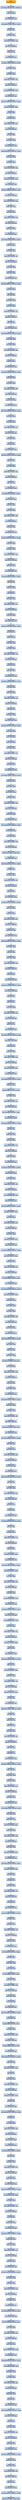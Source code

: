 digraph G {
node[shape=rectangle,style=filled,fillcolor=lightsteelblue,color=lightsteelblue]
bgcolor="transparent"
a0x00401bf6movw_ax_dx[label="start\nmovw %ax, %dx",color="lightgrey",fillcolor="orange"];
a0x00401bf9movl_0x4142fbUINT32_0x8esp_[label="0x00401bf9\nmovl $0x4142fb<UINT32>, 0x8(%esp)"];
a0x00401c01movw_ax_dx[label="0x00401c01\nmovw %ax, %dx"];
a0x00401c04movl_0x8esp__ecx[label="0x00401c04\nmovl 0x8(%esp), %ecx"];
a0x00401c08addl_0x66f73366UINT32_ecx_[label="0x00401c08\naddl $0x66f73366<UINT32>, (%ecx)"];
a0x00401c0eorl_edi_esi[label="0x00401c0e\norl %edi, %esi"];
a0x00401c10xorl_eax_eax[label="0x00401c10\nxorl %eax, %eax"];
a0x00401c12movb_0x4UINT8_al[label="0x00401c12\nmovb $0x4<UINT8>, %al"];
a0x00401c14addl_eax_0x8esp_[label="0x00401c14\naddl %eax, 0x8(%esp)"];
a0x00401c18testw_si_di[label="0x00401c18\ntestw %si, %di"];
a0x00401c1bmovl_0x8esp__eax[label="0x00401c1b\nmovl 0x8(%esp), %eax"];
a0x00401c1forl_0x44c7c88bUINT32_eax_[label="0x00401c1f\norl $0x44c7c88b<UINT32>, (%eax)"];
a0x00401c25movl_ecx_eax[label="0x00401c25\nmovl %ecx, %eax"];
a0x00401c27xorl_edx_edx[label="0x00401c27\nxorl %edx, %edx"];
a0x00401c29movb_0x4UINT8_dl[label="0x00401c29\nmovb $0x4<UINT8>, %dl"];
a0x00401c2baddl_edx_0x8esp_[label="0x00401c2b\naddl %edx, 0x8(%esp)"];
a0x00401c2fleal_0x40def8ebx__edx[label="0x00401c2f\nleal 0x40def8(%ebx), %edx"];
a0x00401c35movl_0x8esp__ecx[label="0x00401c35\nmovl 0x8(%esp), %ecx"];
a0x00401c39addl_0x12fb0824UINT32_ecx_[label="0x00401c39\naddl $0x12fb0824<UINT32>, (%ecx)"];
a0x00401c3froll_0x2UINT8_ebp[label="0x00401c3f\nroll $0x2<UINT8>, %ebp"];
a0x00401c42orl_eax_ebx[label="0x00401c42\norl %eax, %ebx"];
a0x00401c44xorl_ecx_ecx[label="0x00401c44\nxorl %ecx, %ecx"];
a0x00401c46movb_0x4UINT8_cl[label="0x00401c46\nmovb $0x4<UINT8>, %cl"];
a0x00401c48addl_ecx_0x8esp_[label="0x00401c48\naddl %ecx, 0x8(%esp)"];
a0x00401c4corl_eax_ebx[label="0x00401c4c\norl %eax, %ebx"];
a0x00401c4esubl_ebx_ebp[label="0x00401c4e\nsubl %ebx, %ebp"];
a0x00401c50movl_0x8esp__ebx[label="0x00401c50\nmovl 0x8(%esp), %ebx"];
a0x00401c54addl_0x33660041UINT32_ebx_[label="0x00401c54\naddl $0x33660041<UINT32>, (%ebx)"];
a0x00401c5asubl_ebx_ebp[label="0x00401c5a\nsubl %ebx, %ebp"];
a0x00401c5cxorl_edx_edx[label="0x00401c5c\nxorl %edx, %edx"];
a0x00401c5emovb_0x4UINT8_dl[label="0x00401c5e\nmovb $0x4<UINT8>, %dl"];
a0x00401c60addl_edx_0x8esp_[label="0x00401c60\naddl %edx, 0x8(%esp)"];
a0x00401c64addl_0x2UINT8_eax[label="0x00401c64\naddl $0x2<UINT8>, %eax"];
a0x00401c67movl_0x8esp__edi[label="0x00401c67\nmovl 0x8(%esp), %edi"];
a0x00401c6bmovl_0xc88b66f7UINT32_eax[label="0x00401c6b\nmovl $0xc88b66f7<UINT32>, %eax"];
a0x00401c70stosl_eax_es_edi_[label="0x00401c70\nstosl %eax, %es:(%edi)"];
a0x00401c71leal_0x40da7fedx__eax[label="0x00401c71\nleal 0x40da7f(%edx), %eax"];
a0x00401c77xaddl_edx_eax[label="0x00401c77\nxaddl %edx, %eax"];
a0x00401c7axorl_eax_eax[label="0x00401c7a\nxorl %eax, %eax"];
a0x00401c7cmovb_0x4UINT8_al[label="0x00401c7c\nmovb $0x4<UINT8>, %al"];
a0x00401c7eaddl_eax_0x8esp_[label="0x00401c7e\naddl %eax, 0x8(%esp)"];
a0x00401c82xaddl_edx_eax[label="0x00401c82\nxaddl %edx, %eax"];
a0x00401c85movl_0x8esp__ebx[label="0x00401c85\nmovl 0x8(%esp), %ebx"];
a0x00401c89movl_0x824448bUINT32_ebx_[label="0x00401c89\nmovl $0x824448b<UINT32>, (%ebx)"];
a0x00401c8ftestw_cx_bp[label="0x00401c8f\ntestw %cx, %bp"];
a0x00401c92xorl_eax_eax[label="0x00401c92\nxorl %eax, %eax"];
a0x00401c94movb_0x4UINT8_al[label="0x00401c94\nmovb $0x4<UINT8>, %al"];
a0x00401c96addl_eax_0x8esp_[label="0x00401c96\naddl %eax, 0x8(%esp)"];
a0x00401c9asubl_edx_eax[label="0x00401c9a\nsubl %edx, %eax"];
a0x00401c9candl_ecx_ebx[label="0x00401c9c\nandl %ecx, %ebx"];
a0x00401c9emovl_0x8esp__eax[label="0x00401c9e\nmovl 0x8(%esp), %eax"];
a0x00401ca2addl_0x88a40081UINT32_eax_[label="0x00401ca2\naddl $0x88a40081<UINT32>, (%eax)"];
a0x00401ca8andl_ecx_ebx[label="0x00401ca8\nandl %ecx, %ebx"];
a0x00401caasubw_di_bp[label="0x00401caa\nsubw %di, %bp"];
a0x00401cadandl_ebp_ebp[label="0x00401cad\nandl %ebp, %ebp"];
a0x00401cafxorl_ebx_ebx[label="0x00401caf\nxorl %ebx, %ebx"];
a0x00401cb1movb_0x4UINT8_bl[label="0x00401cb1\nmovb $0x4<UINT8>, %bl"];
a0x00401cb3addl_ebx_0x8esp_[label="0x00401cb3\naddl %ebx, 0x8(%esp)"];
a0x00401cb7subw_di_bp[label="0x00401cb7\nsubw %di, %bp"];
a0x00401cbamovl_0x8esp__ebx[label="0x00401cba\nmovl 0x8(%esp), %ebx"];
a0x00401cbemovl_0x30819f36UINT32_ebx_[label="0x00401cbe\nmovl $0x30819f36<UINT32>, (%ebx)"];
a0x00401cc4andl_ebp_ebp[label="0x00401cc4\nandl %ebp, %ebp"];
a0x00401cc6xorl_edx_edx[label="0x00401cc6\nxorl %edx, %edx"];
a0x00401cc8movb_0x4UINT8_dl[label="0x00401cc8\nmovb $0x4<UINT8>, %dl"];
a0x00401ccaaddl_edx_0x8esp_[label="0x00401cca\naddl %edx, 0x8(%esp)"];
a0x00401cceaddl_esi_ecx[label="0x00401cce\naddl %esi, %ecx"];
a0x00401cd0movl_0x8esp__ecx[label="0x00401cd0\nmovl 0x8(%esp), %ecx"];
a0x00401cd4movl_0xdf263634UINT32_ecx_[label="0x00401cd4\nmovl $0xdf263634<UINT32>, (%ecx)"];
a0x00401cdaaddl_edi_eax[label="0x00401cda\naddl %edi, %eax"];
a0x00401cdcxorl_ebx_ebx[label="0x00401cdc\nxorl %ebx, %ebx"];
a0x00401cdemovb_0x4UINT8_bl[label="0x00401cde\nmovb $0x4<UINT8>, %bl"];
a0x00401ce0addl_ebx_0x8esp_[label="0x00401ce0\naddl %ebx, 0x8(%esp)"];
a0x00401ce4movsbl_ah_ebx[label="0x00401ce4\nmovsbl %ah, %ebx"];
a0x00401ce7movl_0x8esp__eax[label="0x00401ce7\nmovl 0x8(%esp), %eax"];
a0x00401cebaddl_0x33c88b66UINT32_eax_[label="0x00401ceb\naddl $0x33c88b66<UINT32>, (%eax)"];
a0x00401cf1testl_edi_eax[label="0x00401cf1\ntestl %edi, %eax"];
a0x00401cf3xorl_ebx_ebx[label="0x00401cf3\nxorl %ebx, %ebx"];
a0x00401cf5movb_0x4UINT8_bl[label="0x00401cf5\nmovb $0x4<UINT8>, %bl"];
a0x00401cf7addl_ebx_0x8esp_[label="0x00401cf7\naddl %ebx, 0x8(%esp)"];
a0x00401cfbxorl_ecx_edi[label="0x00401cfb\nxorl %ecx, %edi"];
a0x00401cfdsubw_bp_di[label="0x00401cfd\nsubw %bp, %di"];
a0x00401d00movl_0x8esp__eax[label="0x00401d00\nmovl 0x8(%esp), %eax"];
a0x00401d04addl_0x104b2d2UINT32_eax_[label="0x00401d04\naddl $0x104b2d2<UINT32>, (%eax)"];
a0x00401d0asubw_bp_di[label="0x00401d0a\nsubw %bp, %di"];
a0x00401d0dxorl_edx_edx[label="0x00401d0d\nxorl %edx, %edx"];
a0x00401d0fmovb_0x4UINT8_dl[label="0x00401d0f\nmovb $0x4<UINT8>, %dl"];
a0x00401d11addl_edx_0x8esp_[label="0x00401d11\naddl %edx, 0x8(%esp)"];
a0x00401d15subw_bp_si[label="0x00401d15\nsubw %bp, %si"];
a0x00401d18movl_0x8esp__edx[label="0x00401d18\nmovl 0x8(%esp), %edx"];
a0x00401d1corl_0xf082454UINT32_edx_[label="0x00401d1c\norl $0xf082454<UINT32>, (%edx)"];
a0x00401d22leal_0x2esi__edi[label="0x00401d22\nleal 0x2(%esi), %edi"];
a0x00401d25testw_cx_bx[label="0x00401d25\ntestw %cx, %bx"];
a0x00401d28xorl_edx_edx[label="0x00401d28\nxorl %edx, %edx"];
a0x00401d2amovb_0x4UINT8_dl[label="0x00401d2a\nmovb $0x4<UINT8>, %dl"];
a0x00401d2caddl_edx_0x8esp_[label="0x00401d2c\naddl %edx, 0x8(%esp)"];
a0x00401d30testw_cx_bx[label="0x00401d30\ntestw %cx, %bx"];
a0x00401d33movl_0x8esp__edx[label="0x00401d33\nmovl 0x8(%esp), %edx"];
a0x00401d37orl_0x2366c2b6UINT32_edx_[label="0x00401d37\norl $0x2366c2b6<UINT32>, (%edx)"];
a0x00401d3dsubl_esi_ebx[label="0x00401d3d\nsubl %esi, %ebx"];
a0x00401d3fxorl_ebx_ebx[label="0x00401d3f\nxorl %ebx, %ebx"];
a0x00401d41movb_0x4UINT8_bl[label="0x00401d41\nmovb $0x4<UINT8>, %bl"];
a0x00401d43addl_ebx_0x8esp_[label="0x00401d43\naddl %ebx, 0x8(%esp)"];
a0x00401d47addl_esi_edx[label="0x00401d47\naddl %esi, %edx"];
a0x00401d49movl_0x8esp__eax[label="0x00401d49\nmovl 0x8(%esp), %eax"];
a0x00401d4dorl_0x24448bd6UINT32_eax_[label="0x00401d4d\norl $0x24448bd6<UINT32>, (%eax)"];
a0x00401d53subw_si_di[label="0x00401d53\nsubw %si, %di"];
a0x00401d56andl_esi_ebp[label="0x00401d56\nandl %esi, %ebp"];
a0x00401d58movw_di_si[label="0x00401d58\nmovw %di, %si"];
a0x00401d5bxorl_ecx_ecx[label="0x00401d5b\nxorl %ecx, %ecx"];
a0x00401d5dmovb_0x4UINT8_cl[label="0x00401d5d\nmovb $0x4<UINT8>, %cl"];
a0x00401d5faddl_ecx_0x8esp_[label="0x00401d5f\naddl %ecx, 0x8(%esp)"];
a0x00401d63andl_esi_ebp[label="0x00401d63\nandl %esi, %ebp"];
a0x00401d65movl_0x8esp__edx[label="0x00401d65\nmovl 0x8(%esp), %edx"];
a0x00401d69addl_0x34008108UINT32_edx_[label="0x00401d69\naddl $0x34008108<UINT32>, (%edx)"];
a0x00401d6fmovw_di_si[label="0x00401d6f\nmovw %di, %si"];
a0x00401d72movw_ax_di[label="0x00401d72\nmovw %ax, %di"];
a0x00401d75subl_esi_eax[label="0x00401d75\nsubl %esi, %eax"];
a0x00401d77xorl_ebx_ebx[label="0x00401d77\nxorl %ebx, %ebx"];
a0x00401d79movb_0x4UINT8_bl[label="0x00401d79\nmovb $0x4<UINT8>, %bl"];
a0x00401d7baddl_ebx_0x8esp_[label="0x00401d7b\naddl %ebx, 0x8(%esp)"];
a0x00401d7fmovw_ax_di[label="0x00401d7f\nmovw %ax, %di"];
a0x00401d82subl_esi_eax[label="0x00401d82\nsubl %esi, %eax"];
a0x00401d84movl_0x8esp__ecx[label="0x00401d84\nmovl 0x8(%esp), %ecx"];
a0x00401d88addl_0x814e58bbUINT32_ecx_[label="0x00401d88\naddl $0x814e58bb<UINT32>, (%ecx)"];
a0x00401d8esubl_esi_eax[label="0x00401d8e\nsubl %esi, %eax"];
a0x00401d90xorl_eax_eax[label="0x00401d90\nxorl %eax, %eax"];
a0x00401d92movb_0x4UINT8_al[label="0x00401d92\nmovb $0x4<UINT8>, %al"];
a0x00401d94addl_eax_0x8esp_[label="0x00401d94\naddl %eax, 0x8(%esp)"];
a0x00401d98subw_bx_dx[label="0x00401d98\nsubw %bx, %dx"];
a0x00401d9bandl_ecx_ebp[label="0x00401d9b\nandl %ecx, %ebp"];
a0x00401d9dmovl_0x8esp__eax[label="0x00401d9d\nmovl 0x8(%esp), %eax"];
a0x00401da1addl_0xe7bb7430UINT32_eax_[label="0x00401da1\naddl $0xe7bb7430<UINT32>, (%eax)"];
a0x00401da7andl_ecx_ebp[label="0x00401da7\nandl %ecx, %ebp"];
a0x00401da9movw_bx_bx[label="0x00401da9\nmovw %bx, %bx"];
a0x00401dacsubl_edx_eax[label="0x00401dac\nsubl %edx, %eax"];
a0x00401daexorl_ecx_ecx[label="0x00401dae\nxorl %ecx, %ecx"];
a0x00401db0movb_0x4UINT8_cl[label="0x00401db0\nmovb $0x4<UINT8>, %cl"];
a0x00401db2addl_ecx_0x8esp_[label="0x00401db2\naddl %ecx, 0x8(%esp)"];
a0x00401db6movw_bx_bx[label="0x00401db6\nmovw %bx, %bx"];
a0x00401db9movl_0x8esp__ebx[label="0x00401db9\nmovl 0x8(%esp), %ebx"];
a0x00401dbdmovl_0xd623665eUINT32_ebx_[label="0x00401dbd\nmovl $0xd623665e<UINT32>, (%ebx)"];
a0x00401dc3subl_edx_eax[label="0x00401dc3\nsubl %edx, %eax"];
a0x00401dc5movl_ecx_edi[label="0x00401dc5\nmovl %ecx, %edi"];
a0x00401dc7movzbl_bh_eax[label="0x00401dc7\nmovzbl %bh, %eax"];
a0x00401dcaxorl_eax_eax[label="0x00401dca\nxorl %eax, %eax"];
a0x00401dccmovb_0x4UINT8_al[label="0x00401dcc\nmovb $0x4<UINT8>, %al"];
a0x00401dceaddl_eax_0x8esp_[label="0x00401dce\naddl %eax, 0x8(%esp)"];
a0x00401dd2movl_ecx_edi[label="0x00401dd2\nmovl %ecx, %edi"];
a0x00401dd4movl_0x8esp__ecx[label="0x00401dd4\nmovl 0x8(%esp), %ecx"];
a0x00401dd8movl_0x3302e0c1UINT32_ecx_[label="0x00401dd8\nmovl $0x3302e0c1<UINT32>, (%ecx)"];
a0x00401ddemovzbl_bh_eax[label="0x00401dde\nmovzbl %bh, %eax"];
a0x00401de1xorl_ebx_ebx[label="0x00401de1\nxorl %ebx, %ebx"];
a0x00401de3movb_0x4UINT8_bl[label="0x00401de3\nmovb $0x4<UINT8>, %bl"];
a0x00401de5addl_ebx_0x8esp_[label="0x00401de5\naddl %ebx, 0x8(%esp)"];
a0x00401de9shldl_0x3UINT8_eax_eax[label="0x00401de9\nshldl $0x3<UINT8>, %eax, %eax"];
a0x00401dedmovl_0x8esp__eax[label="0x00401ded\nmovl 0x8(%esp), %eax"];
a0x00401df1addl_0x104b3dbUINT32_eax_[label="0x00401df1\naddl $0x104b3db<UINT32>, (%eax)"];
a0x00401df7orl_ebp_edi[label="0x00401df7\norl %ebp, %edi"];
a0x00401df9xorl_ecx_ecx[label="0x00401df9\nxorl %ecx, %ecx"];
a0x00401dfbmovb_0x4UINT8_cl[label="0x00401dfb\nmovb $0x4<UINT8>, %cl"];
a0x00401dfdaddl_ecx_0x8esp_[label="0x00401dfd\naddl %ecx, 0x8(%esp)"];
a0x00401e01andw_bx_di[label="0x00401e01\nandw %bx, %di"];
a0x00401e04movl_0x8esp__ebx[label="0x00401e04\nmovl 0x8(%esp), %ebx"];
a0x00401e08orl_0xc108245cUINT32_ebx_[label="0x00401e08\norl $0xc108245c<UINT32>, (%ebx)"];
a0x00401e0emovw_cx_bx[label="0x00401e0e\nmovw %cx, %bx"];
a0x00401e11xorl_ecx_ecx[label="0x00401e11\nxorl %ecx, %ecx"];
a0x00401e13movb_0x4UINT8_cl[label="0x00401e13\nmovb $0x4<UINT8>, %cl"];
a0x00401e15addl_ecx_0x8esp_[label="0x00401e15\naddl %ecx, 0x8(%esp)"];
a0x00401e19movzbl_cl_edx[label="0x00401e19\nmovzbl %cl, %edx"];
a0x00401e1cmovl_0x8esp__edx[label="0x00401e1c\nmovl 0x8(%esp), %edx"];
a0x00401e20addl_0x336602e0UINT32_edx_[label="0x00401e20\naddl $0x336602e0<UINT32>, (%edx)"];
a0x00401e26testl_edx_ebx[label="0x00401e26\ntestl %edx, %ebx"];
a0x00401e28addw_di_bp[label="0x00401e28\naddw %di, %bp"];
a0x00401e2bxorl_ebx_ebx[label="0x00401e2b\nxorl %ebx, %ebx"];
a0x00401e2dmovb_0x4UINT8_bl[label="0x00401e2d\nmovb $0x4<UINT8>, %bl"];
a0x00401e2faddl_ebx_0x8esp_[label="0x00401e2f\naddl %ebx, 0x8(%esp)"];
a0x00401e33addw_di_bp[label="0x00401e33\naddw %di, %bp"];
a0x00401e36movl_0x8esp__edi[label="0x00401e36\nmovl 0x8(%esp), %edi"];
a0x00401e3amovl_0x24448bdaUINT32_eax[label="0x00401e3a\nmovl $0x24448bda<UINT32>, %eax"];
a0x00401e3fstosl_eax_es_edi_[label="0x00401e3f\nstosl %eax, %es:(%edi)"];
a0x00401e40andw_bx_di[label="0x00401e40\nandw %bx, %di"];
a0x00401e43addw_ax_si[label="0x00401e43\naddw %ax, %si"];
a0x00401e46xorl_ebx_ebx[label="0x00401e46\nxorl %ebx, %ebx"];
a0x00401e48movb_0x4UINT8_bl[label="0x00401e48\nmovb $0x4<UINT8>, %bl"];
a0x00401e4aaddl_ebx_0x8esp_[label="0x00401e4a\naddl %ebx, 0x8(%esp)"];
a0x00401e4eaddw_ax_si[label="0x00401e4e\naddw %ax, %si"];
a0x00401e51movl_0x8esp__edi[label="0x00401e51\nmovl 0x8(%esp), %edi"];
a0x00401e55movl_0x50008108UINT32_eax[label="0x00401e55\nmovl $0x50008108<UINT32>, %eax"];
a0x00401e5astosl_eax_es_edi_[label="0x00401e5a\nstosl %eax, %es:(%edi)"];
a0x00401e5bmovw_bp_di[label="0x00401e5b\nmovw %bp, %di"];
a0x00401e5exorl_ecx_ecx[label="0x00401e5e\nxorl %ecx, %ecx"];
a0x00401e60movb_0x4UINT8_cl[label="0x00401e60\nmovb $0x4<UINT8>, %cl"];
a0x00401e62addl_ecx_0x8esp_[label="0x00401e62\naddl %ecx, 0x8(%esp)"];
a0x00401e66sarl_0x2UINT8_eax[label="0x00401e66\nsarl $0x2<UINT8>, %eax"];
a0x00401e69movl_0x8esp__eax[label="0x00401e69\nmovl 0x8(%esp), %eax"];
a0x00401e6daddl_0x66b90040UINT32_eax_[label="0x00401e6d\naddl $0x66b90040<UINT32>, (%eax)"];
a0x00401e73andl_ecx_esi[label="0x00401e73\nandl %ecx, %esi"];
a0x00401e75addl_0x40ffeaUINT32_ebp[label="0x00401e75\naddl $0x40ffea<UINT32>, %ebp"];
a0x00401e7bxorl_ebx_ebx[label="0x00401e7b\nxorl %ebx, %ebx"];
a0x00401e7dmovb_0x4UINT8_bl[label="0x00401e7d\nmovb $0x4<UINT8>, %bl"];
a0x00401e7faddl_ebx_0x8esp_[label="0x00401e7f\naddl %ebx, 0x8(%esp)"];
a0x00401e83addl_0x40ffeaUINT32_ebp[label="0x00401e83\naddl $0x40ffea<UINT32>, %ebp"];
a0x00401e89movl_0x8esp__edx[label="0x00401e89\nmovl 0x8(%esp), %edx"];
a0x00401e8daddl_0xdb33da33UINT32_edx_[label="0x00401e8d\naddl $0xdb33da33<UINT32>, (%edx)"];
a0x00401e93testw_si_si[label="0x00401e93\ntestw %si, %si"];
a0x00401e96xaddl_esi_eax[label="0x00401e96\nxaddl %esi, %eax"];
a0x00401e99xorl_ecx_ecx[label="0x00401e99\nxorl %ecx, %ecx"];
a0x00401e9bmovb_0x4UINT8_cl[label="0x00401e9b\nmovb $0x4<UINT8>, %cl"];
a0x00401e9daddl_ecx_0x8esp_[label="0x00401e9d\naddl %ecx, 0x8(%esp)"];
a0x00401ea1xaddl_esi_eax[label="0x00401ea1\nxaddl %esi, %eax"];
a0x00401ea4movl_0x8esp__ebx[label="0x00401ea4\nmovl 0x8(%esp), %ebx"];
a0x00401ea8orl_0x5c0104b3UINT32_ebx_[label="0x00401ea8\norl $0x5c0104b3<UINT32>, (%ebx)"];
a0x00401eaeleal_0x2edx__edi[label="0x00401eae\nleal 0x2(%edx), %edi"];
a0x00401eb1xorl_edx_edx[label="0x00401eb1\nxorl %edx, %edx"];
a0x00401eb3movb_0x4UINT8_dl[label="0x00401eb3\nmovb $0x4<UINT8>, %dl"];
a0x00401eb5addl_edx_0x8esp_[label="0x00401eb5\naddl %edx, 0x8(%esp)"];
a0x00401eb9leal_0x40dee8edx__esi[label="0x00401eb9\nleal 0x40dee8(%edx), %esi"];
a0x00401ebfmovl_0x8esp__ecx[label="0x00401ebf\nmovl 0x8(%esp), %ecx"];
a0x00401ec3addl_0xb660824UINT32_ecx_[label="0x00401ec3\naddl $0xb660824<UINT32>, (%ecx)"];
a0x00401ec9shll_0x2UINT8_ecx[label="0x00401ec9\nshll $0x2<UINT8>, %ecx"];
a0x00401eccxorl_eax_eax[label="0x00401ecc\nxorl %eax, %eax"];
a0x00401ecemovb_0x4UINT8_al[label="0x00401ece\nmovb $0x4<UINT8>, %al"];
a0x00401ed0addl_eax_0x8esp_[label="0x00401ed0\naddl %eax, 0x8(%esp)"];
a0x00401ed4testl_edx_ebx[label="0x00401ed4\ntestl %edx, %ebx"];
a0x00401ed6shrl_0x2UINT8_ecx[label="0x00401ed6\nshrl $0x2<UINT8>, %ecx"];
a0x00401ed9movl_0x8esp__ebx[label="0x00401ed9\nmovl 0x8(%esp), %ebx"];
a0x00401eddmovl_0x24448bc2UINT32_ebx_[label="0x00401edd\nmovl $0x24448bc2<UINT32>, (%ebx)"];
a0x00401ee3shrl_0x2UINT8_ecx[label="0x00401ee3\nshrl $0x2<UINT8>, %ecx"];
a0x00401ee6xorl_ecx_ecx[label="0x00401ee6\nxorl %ecx, %ecx"];
a0x00401ee8movb_0x4UINT8_cl[label="0x00401ee8\nmovb $0x4<UINT8>, %cl"];
a0x00401eeaaddl_ecx_0x8esp_[label="0x00401eea\naddl %ecx, 0x8(%esp)"];
a0x00401eeemovl_0x40d86aUINT32_eax[label="0x00401eee\nmovl $0x40d86a<UINT32>, %eax"];
a0x00401ef3movl_0x8esp__edx[label="0x00401ef3\nmovl 0x8(%esp), %edx"];
a0x00401ef7movl_0xe8008108UINT32_edx_[label="0x00401ef7\nmovl $0xe8008108<UINT32>, (%edx)"];
a0x00401efdsbbl_0x2UINT8_edx[label="0x00401efd\nsbbl $0x2<UINT8>, %edx"];
a0x00401f00movsbl_ah_ecx[label="0x00401f00\nmovsbl %ah, %ecx"];
a0x00401f03movl_edx_ebx[label="0x00401f03\nmovl %edx, %ebx"];
a0x00401f05xorl_ebx_ebx[label="0x00401f05\nxorl %ebx, %ebx"];
a0x00401f07movb_0x4UINT8_bl[label="0x00401f07\nmovb $0x4<UINT8>, %bl"];
a0x00401f09addl_ebx_0x8esp_[label="0x00401f09\naddl %ebx, 0x8(%esp)"];
a0x00401f0dmovsbl_ah_ecx[label="0x00401f0d\nmovsbl %ah, %ecx"];
a0x00401f10movl_0x8esp__eax[label="0x00401f10\nmovl 0x8(%esp), %eax"];
a0x00401f14addl_0xf000003UINT32_eax_[label="0x00401f14\naddl $0xf000003<UINT32>, (%eax)"];
a0x00401f1amovl_edx_ebx[label="0x00401f1a\nmovl %edx, %ebx"];
a0x00401f1csubw_cx_ax[label="0x00401f1c\nsubw %cx, %ax"];
a0x00401f1faddl_ebx_ebp[label="0x00401f1f\naddl %ebx, %ebp"];
a0x00401f21shrdl_0x3UINT8_ecx_eax[label="0x00401f21\nshrdl $0x3<UINT8>, %ecx, %eax"];
a0x00401f25xorl_edx_edx[label="0x00401f25\nxorl %edx, %edx"];
a0x00401f27movb_0x4UINT8_dl[label="0x00401f27\nmovb $0x4<UINT8>, %dl"];
a0x00401f29addl_edx_0x8esp_[label="0x00401f29\naddl %edx, 0x8(%esp)"];
a0x00401f2dsubw_cx_ax[label="0x00401f2d\nsubw %cx, %ax"];
a0x00401f30addl_ebx_ebp[label="0x00401f30\naddl %ebx, %ebp"];
a0x00401f32movl_0x8esp__edx[label="0x00401f32\nmovl 0x8(%esp), %edx"];
a0x00401f36addl_0x3303d0a4UINT32_edx_[label="0x00401f36\naddl $0x3303d0a4<UINT32>, (%edx)"];
a0x00401f3caddl_ebx_ebp[label="0x00401f3c\naddl %ebx, %ebp"];
a0x00401f3exorl_ebx_ebx[label="0x00401f3e\nxorl %ebx, %ebx"];
a0x00401f40movb_0x4UINT8_bl[label="0x00401f40\nmovb $0x4<UINT8>, %bl"];
a0x00401f42addl_ebx_0x8esp_[label="0x00401f42\naddl %ebx, 0x8(%esp)"];
a0x00401f46shrdl_0x3UINT8_ecx_eax[label="0x00401f46\nshrdl $0x3<UINT8>, %ecx, %eax"];
a0x00401f4amovl_0x8esp__edx[label="0x00401f4a\nmovl 0x8(%esp), %edx"];
a0x00401f4emovl_0x104b0c0UINT32_edx_[label="0x00401f4e\nmovl $0x104b0c0<UINT32>, (%edx)"];
a0x00401f54testw_bx_ax[label="0x00401f54\ntestw %bx, %ax"];
a0x00401f57xorl_ebx_ebx[label="0x00401f57\nxorl %ebx, %ebx"];
a0x00401f59movb_0x4UINT8_bl[label="0x00401f59\nmovb $0x4<UINT8>, %bl"];
a0x00401f5baddl_ebx_0x8esp_[label="0x00401f5b\naddl %ebx, 0x8(%esp)"];
a0x00401f5fmovsbl_al_ebx[label="0x00401f5f\nmovsbl %al, %ebx"];
a0x00401f62movl_0x8esp__ecx[label="0x00401f62\nmovl 0x8(%esp), %ecx"];
a0x00401f66addl_0x66082444UINT32_ecx_[label="0x00401f66\naddl $0x66082444<UINT32>, (%ecx)"];
a0x00401f6cxorw_ax_di[label="0x00401f6c\nxorw %ax, %di"];
a0x00401f6fxorl_edx_edx[label="0x00401f6f\nxorl %edx, %edx"];
a0x00401f71movb_0x4UINT8_dl[label="0x00401f71\nmovb $0x4<UINT8>, %dl"];
a0x00401f73addl_edx_0x8esp_[label="0x00401f73\naddl %edx, 0x8(%esp)"];
a0x00401f77andw_dx_cx[label="0x00401f77\nandw %dx, %cx"];
a0x00401f7aorw_ax_bp[label="0x00401f7a\norw %ax, %bp"];
a0x00401f7dmovl_0x8esp__ebx[label="0x00401f7d\nmovl 0x8(%esp), %ebx"];
a0x00401f81movl_0x448bcf33UINT32_ebx_[label="0x00401f81\nmovl $0x448bcf33<UINT32>, (%ebx)"];
a0x00401f87orw_ax_bp[label="0x00401f87\norw %ax, %bp"];
a0x00401f8axorl_ecx_ecx[label="0x00401f8a\nxorl %ecx, %ecx"];
a0x00401f8cmovb_0x4UINT8_cl[label="0x00401f8c\nmovb $0x4<UINT8>, %cl"];
a0x00401f8eaddl_ecx_0x8esp_[label="0x00401f8e\naddl %ecx, 0x8(%esp)"];
a0x00401f92subw_bx_si[label="0x00401f92\nsubw %bx, %si"];
a0x00401f95subl_0x2UINT8_ebx[label="0x00401f95\nsubl $0x2<UINT8>, %ebx"];
a0x00401f98movl_0x8esp__ecx[label="0x00401f98\nmovl 0x8(%esp), %ecx"];
a0x00401f9caddl_0x810824UINT32_ecx_[label="0x00401f9c\naddl $0x810824<UINT32>, (%ecx)"];
a0x00401fa2subl_0x2UINT8_ebx[label="0x00401fa2\nsubl $0x2<UINT8>, %ebx"];
a0x00401fa5xorl_eax_eax[label="0x00401fa5\nxorl %eax, %eax"];
a0x00401fa7movb_0x4UINT8_al[label="0x00401fa7\nmovb $0x4<UINT8>, %al"];
a0x00401fa9addl_eax_0x8esp_[label="0x00401fa9\naddl %eax, 0x8(%esp)"];
a0x00401fadsubl_ebx_edi[label="0x00401fad\nsubl %ebx, %edi"];
a0x00401fafleal_0x40d9eaebx__ecx[label="0x00401faf\nleal 0x40d9ea(%ebx), %ecx"];
a0x00401fb5movl_0x8esp__edi[label="0x00401fb5\nmovl 0x8(%esp), %edi"];
a0x00401fb9movl_0x10bfa4f3UINT32_eax[label="0x00401fb9\nmovl $0x10bfa4f3<UINT32>, %eax"];
a0x00401fbestosl_eax_es_edi_[label="0x00401fbe\nstosl %eax, %es:(%edi)"];
a0x00401fbfleal_0x40d9eaebx__ecx[label="0x00401fbf\nleal 0x40d9ea(%ebx), %ecx"];
a0x00401fc5xorl_ecx_ecx[label="0x00401fc5\nxorl %ecx, %ecx"];
a0x00401fc7movb_0x4UINT8_cl[label="0x00401fc7\nmovb $0x4<UINT8>, %cl"];
a0x00401fc9addl_ecx_0x8esp_[label="0x00401fc9\naddl %ecx, 0x8(%esp)"];
a0x00401fcdrcll_0x2UINT8_ebp[label="0x00401fcd\nrcll $0x2<UINT8>, %ebp"];
a0x00401fd0addw_si_di[label="0x00401fd0\naddw %si, %di"];
a0x00401fd3movl_0x8esp__ecx[label="0x00401fd3\nmovl 0x8(%esp), %ecx"];
a0x00401fd7addl_0xc933f933UINT32_ecx_[label="0x00401fd7\naddl $0xc933f933<UINT32>, (%ecx)"];
a0x00401fddaddw_si_di[label="0x00401fdd\naddw %si, %di"];
a0x00401fe0shll_0x2UINT8_eax[label="0x00401fe0\nshll $0x2<UINT8>, %eax"];
a0x00401fe3xorl_ecx_ecx[label="0x00401fe3\nxorl %ecx, %ecx"];
a0x00401fe5movb_0x4UINT8_cl[label="0x00401fe5\nmovb $0x4<UINT8>, %cl"];
a0x00401fe7addl_ecx_0x8esp_[label="0x00401fe7\naddl %ecx, 0x8(%esp)"];
a0x00401febshll_0x2UINT8_eax[label="0x00401feb\nshll $0x2<UINT8>, %eax"];
a0x00401feeorw_bp_bp[label="0x00401fee\norw %bp, %bp"];
a0x00401ff1movl_0x8esp__ecx[label="0x00401ff1\nmovl 0x8(%esp), %ecx"];
a0x00401ff5addl_0x4c0104b1UINT32_ecx_[label="0x00401ff5\naddl $0x4c0104b1<UINT32>, (%ecx)"];
a0x00401ffborw_bp_bp[label="0x00401ffb\norw %bp, %bp"];
a0x00401ffeandw_bx_ax[label="0x00401ffe\nandw %bx, %ax"];
a0x00402001addw_bp_cx[label="0x00402001\naddw %bp, %cx"];
a0x00402004xorl_ecx_ecx[label="0x00402004\nxorl %ecx, %ecx"];
a0x00402006movb_0x4UINT8_cl[label="0x00402006\nmovb $0x4<UINT8>, %cl"];
a0x00402008addl_ecx_0x8esp_[label="0x00402008\naddl %ecx, 0x8(%esp)"];
a0x0040200candw_bx_ax[label="0x0040200c\nandw %bx, %ax"];
a0x0040200faddw_bp_cx[label="0x0040200f\naddw %bp, %cx"];
a0x00402012movl_0x8esp__ecx[label="0x00402012\nmovl 0x8(%esp), %ecx"];
a0x00402016addl_0xd7850824UINT32_ecx_[label="0x00402016\naddl $0xd7850824<UINT32>, (%ecx)"];
a0x0040201caddw_bp_cx[label="0x0040201c\naddw %bp, %cx"];
a0x0040201fsubl_ebp_eax[label="0x0040201f\nsubl %ebp, %eax"];
a0x00402021xorl_ecx_ecx[label="0x00402021\nxorl %ecx, %ecx"];
a0x00402023movb_0x4UINT8_cl[label="0x00402023\nmovb $0x4<UINT8>, %cl"];
a0x00402025addl_ecx_0x8esp_[label="0x00402025\naddl %ecx, 0x8(%esp)"];
a0x00402029subl_ebp_eax[label="0x00402029\nsubl %ebp, %eax"];
a0x0040202bmovl_0x8esp__eax[label="0x0040202b\nmovl 0x8(%esp), %eax"];
a0x0040202fmovl_0x8b025f8dUINT32_eax_[label="0x0040202f\nmovl $0x8b025f8d<UINT32>, (%eax)"];
a0x00402035testl_ebp_esi[label="0x00402035\ntestl %ebp, %esi"];
a0x00402037addl_edx_edx[label="0x00402037\naddl %edx, %edx"];
a0x00402039shrl_0x2UINT8_eax[label="0x00402039\nshrl $0x2<UINT8>, %eax"];
a0x0040203cxorl_edx_edx[label="0x0040203c\nxorl %edx, %edx"];
a0x0040203emovb_0x4UINT8_dl[label="0x0040203e\nmovb $0x4<UINT8>, %dl"];
a0x00402040addl_edx_0x8esp_[label="0x00402040\naddl %edx, 0x8(%esp)"];
a0x00402044addl_edx_edx[label="0x00402044\naddl %edx, %edx"];
a0x00402046shrl_0x2UINT8_eax[label="0x00402046\nshrl $0x2<UINT8>, %eax"];
a0x00402049movl_0x8esp__ecx[label="0x00402049\nmovl 0x8(%esp), %ecx"];
a0x0040204daddl_0x8108244cUINT32_ecx_[label="0x0040204d\naddl $0x8108244c<UINT32>, (%ecx)"];
a0x00402053shrl_0x2UINT8_eax[label="0x00402053\nshrl $0x2<UINT8>, %eax"];
a0x00402056xorw_bp_dx[label="0x00402056\nxorw %bp, %dx"];
a0x00402059orl_ebp_ecx[label="0x00402059\norl %ebp, %ecx"];
a0x0040205bxorl_ecx_ecx[label="0x0040205b\nxorl %ecx, %ecx"];
a0x0040205dmovb_0x4UINT8_cl[label="0x0040205d\nmovb $0x4<UINT8>, %cl"];
a0x0040205faddl_ecx_0x8esp_[label="0x0040205f\naddl %ecx, 0x8(%esp)"];
a0x00402063xorw_bp_dx[label="0x00402063\nxorw %bp, %dx"];
a0x00402066movl_0x8esp__ecx[label="0x00402066\nmovl 0x8(%esp), %ecx"];
a0x0040206amovl_0x404001UINT32_ecx_[label="0x0040206a\nmovl $0x404001<UINT32>, (%ecx)"];
a0x00402070orl_ebp_ecx[label="0x00402070\norl %ebp, %ecx"];
a0x00402072xorl_ecx_ecx[label="0x00402072\nxorl %ecx, %ecx"];
a0x00402074movb_0x4UINT8_cl[label="0x00402074\nmovb $0x4<UINT8>, %cl"];
a0x00402076addl_ecx_0x8esp_[label="0x00402076\naddl %ecx, 0x8(%esp)"];
a0x0040207atestl_ecx_esi[label="0x0040207a\ntestl %ecx, %esi"];
a0x0040207cmovl_0x8esp__eax[label="0x0040207c\nmovl 0x8(%esp), %eax"];
a0x00402080orl_0x25f8dbbUINT32_eax_[label="0x00402080\norl $0x25f8dbb<UINT32>, (%eax)"];
a0x00402086xorl_edi_ecx[label="0x00402086\nxorl %edi, %ecx"];
a0x00402088mull_ebp_eax[label="0x00402088\nmull %ebp, %eax"];
a0x0040208amovw_dx_dx[label="0x0040208a\nmovw %dx, %dx"];
a0x0040208dxorl_0x40fffbUINT32_ecx[label="0x0040208d\nxorl $0x40fffb<UINT32>, %ecx"];
a0x00402093xorl_edx_edx[label="0x00402093\nxorl %edx, %edx"];
a0x00402095movb_0x4UINT8_dl[label="0x00402095\nmovb $0x4<UINT8>, %dl"];
a0x00402097addl_edx_0x8esp_[label="0x00402097\naddl %edx, 0x8(%esp)"];
a0x0040209bmull_ebp_eax[label="0x0040209b\nmull %ebp, %eax"];
a0x0040209dmovw_dx_dx[label="0x0040209d\nmovw %dx, %dx"];
a0x004020a0movl_0x8esp__ecx[label="0x004020a0\nmovl 0x8(%esp), %ecx"];
a0x004020a4movl_0x4b3db33UINT32_ecx_[label="0x004020a4\nmovl $0x4b3db33<UINT32>, (%ecx)"];
a0x004020aamovw_dx_dx[label="0x004020aa\nmovw %dx, %dx"];
a0x004020adxorl_0x40fffbUINT32_ecx[label="0x004020ad\nxorl $0x40fffb<UINT32>, %ecx"];
a0x004020b3xorl_eax_eax[label="0x004020b3\nxorl %eax, %eax"];
a0x004020b5movb_0x4UINT8_al[label="0x004020b5\nmovb $0x4<UINT8>, %al"];
a0x004020b7addl_eax_0x8esp_[label="0x004020b7\naddl %eax, 0x8(%esp)"];
a0x004020bbxorl_0x40fffbUINT32_ecx[label="0x004020bb\nxorl $0x40fffb<UINT32>, %ecx"];
a0x004020c1movl_0x8esp__edx[label="0x004020c1\nmovl 0x8(%esp), %edx"];
a0x004020c5addl_0x8245c01UINT32_edx_[label="0x004020c5\naddl $0x8245c01<UINT32>, (%edx)"];
a0x004020cbaddw_cx_bp[label="0x004020cb\naddw %cx, %bp"];
a0x004020cesbbl_0x2UINT8_edx[label="0x004020ce\nsbbl $0x2<UINT8>, %edx"];
a0x004020d1orw_dx_si[label="0x004020d1\norw %dx, %si"];
a0x004020d4xorl_ecx_ecx[label="0x004020d4\nxorl %ecx, %ecx"];
a0x004020d6movb_0x4UINT8_cl[label="0x004020d6\nmovb $0x4<UINT8>, %cl"];
a0x004020d8addl_ecx_0x8esp_[label="0x004020d8\naddl %ecx, 0x8(%esp)"];
a0x004020dcsbbl_0x2UINT8_edx[label="0x004020dc\nsbbl $0x2<UINT8>, %edx"];
a0x004020dforw_dx_si[label="0x004020df\norw %dx, %si"];
a0x004020e2movl_0x8esp__ebx[label="0x004020e2\nmovl 0x8(%esp), %ebx"];
a0x004020e6addl_0x548be2f7UINT32_ebx_[label="0x004020e6\naddl $0x548be2f7<UINT32>, (%ebx)"];
a0x004020ecorw_dx_si[label="0x004020ec\norw %dx, %si"];
a0x004020efxorl_edx_edx[label="0x004020ef\nxorl %edx, %edx"];
a0x004020f1movb_0x4UINT8_dl[label="0x004020f1\nmovb $0x4<UINT8>, %dl"];
a0x004020f3addl_edx_0x8esp_[label="0x004020f3\naddl %edx, 0x8(%esp)"];
a0x004020f7leal_0x2esi__edi[label="0x004020f7\nleal 0x2(%esi), %edi"];
a0x004020famovl_0x8esp__edx[label="0x004020fa\nmovl 0x8(%esp), %edx"];
a0x004020feorl_0x2810824UINT32_edx_[label="0x004020fe\norl $0x2810824<UINT32>, (%edx)"];
a0x00402104xorw_si_si[label="0x00402104\nxorw %si, %si"];
a0x00402107xorl_eax_eax[label="0x00402107\nxorl %eax, %eax"];
a0x00402109movb_0x4UINT8_al[label="0x00402109\nmovb $0x4<UINT8>, %al"];
a0x0040210baddl_eax_0x8esp_[label="0x0040210b\naddl %eax, 0x8(%esp)"];
a0x0040210fmovl_eax_ecx[label="0x0040210f\nmovl %eax, %ecx"];
a0x00402111movl_0x8esp__eax[label="0x00402111\nmovl 0x8(%esp), %eax"];
a0x00402115addl_0x7a93c846UINT32_eax_[label="0x00402115\naddl $0x7a93c846<UINT32>, (%eax)"];
a0x0040211bleal_0x40dfeaecx__edx[label="0x0040211b\nleal 0x40dfea(%ecx), %edx"];
a0x00402121xorl_ebx_ebx[label="0x00402121\nxorl %ebx, %ebx"];
a0x00402123movb_0x4UINT8_bl[label="0x00402123\nmovb $0x4<UINT8>, %bl"];
a0x00402125addl_ebx_0x8esp_[label="0x00402125\naddl %ebx, 0x8(%esp)"];
a0x00402129xorw_bp_di[label="0x00402129\nxorw %bp, %di"];
a0x0040212cmovzbl_ah_eax[label="0x0040212c\nmovzbl %ah, %eax"];
a0x0040212fmovl_0x8esp__ebx[label="0x0040212f\nmovl 0x8(%esp), %ebx"];
a0x00402133addl_0xcc163281UINT32_ebx_[label="0x00402133\naddl $0xcc163281<UINT32>, (%ebx)"];
a0x00402139movzbl_ah_eax[label="0x00402139\nmovzbl %ah, %eax"];
a0x0040213cxorl_ecx_ecx[label="0x0040213c\nxorl %ecx, %ecx"];
a0x0040213emovb_0x4UINT8_cl[label="0x0040213e\nmovb $0x4<UINT8>, %cl"];
a0x00402140addl_ecx_0x8esp_[label="0x00402140\naddl %ecx, 0x8(%esp)"];
a0x00402144andl_esi_ecx[label="0x00402144\nandl %esi, %ecx"];
a0x00402146movl_0x8esp__ecx[label="0x00402146\nmovl 0x8(%esp), %ecx"];
a0x0040214aorl_0xc10b7a93UINT32_ecx_[label="0x0040214a\norl $0xc10b7a93<UINT32>, (%ecx)"];
a0x00402150testl_edx_edx[label="0x00402150\ntestl %edx, %edx"];
a0x00402152xorl_eax_eax[label="0x00402152\nxorl %eax, %eax"];
a0x00402154movb_0x4UINT8_al[label="0x00402154\nmovb $0x4<UINT8>, %al"];
a0x00402156addl_eax_0x8esp_[label="0x00402156\naddl %eax, 0x8(%esp)"];
a0x0040215atestl_ebp_edi[label="0x0040215a\ntestl %ebp, %edi"];
a0x0040215cmovl_0x8esp__edi[label="0x0040215c\nmovl 0x8(%esp), %edi"];
a0x00402160movl_0x4b3db33UINT32_eax[label="0x00402160\nmovl $0x4b3db33<UINT32>, %eax"];
a0x00402165stosl_eax_es_edi_[label="0x00402165\nstosl %eax, %es:(%edi)"];
a0x00402166testl_0x40d868UINT32_eax[label="0x00402166\ntestl $0x40d868<UINT32>, %eax"];
a0x0040216cxorl_ebx_ebx[label="0x0040216c\nxorl %ebx, %ebx"];
a0x0040216emovb_0x4UINT8_bl[label="0x0040216e\nmovb $0x4<UINT8>, %bl"];
a0x00402170addl_ebx_0x8esp_[label="0x00402170\naddl %ebx, 0x8(%esp)"];
a0x00402174movl_ecx_esi[label="0x00402174\nmovl %ecx, %esi"];
a0x00402176leal_0x40deecebp__ebp[label="0x00402176\nleal 0x40deec(%ebp), %ebp"];
a0x0040217cmovl_0x8esp__ecx[label="0x0040217c\nmovl 0x8(%esp), %ecx"];
a0x00402180addl_0x8245c01UINT32_ecx_[label="0x00402180\naddl $0x8245c01<UINT32>, (%ecx)"];
a0x00402186leal_0x40deecebp__ebp[label="0x00402186\nleal 0x40deec(%ebp), %ebp"];
a0x0040218caddl_ebp_ebx[label="0x0040218c\naddl %ebp, %ebx"];
a0x0040218exorl_edx_edx[label="0x0040218e\nxorl %edx, %edx"];
a0x00402190movb_0x4UINT8_dl[label="0x00402190\nmovb $0x4<UINT8>, %dl"];
a0x00402192addl_edx_0x8esp_[label="0x00402192\naddl %edx, 0x8(%esp)"];
a0x00402196addl_ebp_ebx[label="0x00402196\naddl %ebp, %ebx"];
a0x00402198testw_di_si[label="0x00402198\ntestw %di, %si"];
a0x0040219bmovl_0x8esp__edi[label="0x0040219b\nmovl 0x8(%esp), %edi"];
a0x0040219fmovl_0x548beb0bUINT32_eax[label="0x0040219f\nmovl $0x548beb0b<UINT32>, %eax"];
a0x004021a4stosl_eax_es_edi_[label="0x004021a4\nstosl %eax, %es:(%edi)"];
a0x004021a5testw_di_si[label="0x004021a5\ntestw %di, %si"];
a0x004021a8xorl_eax_eax[label="0x004021a8\nxorl %eax, %eax"];
a0x004021aamovb_0x4UINT8_al[label="0x004021aa\nmovb $0x4<UINT8>, %al"];
a0x004021acaddl_eax_0x8esp_[label="0x004021ac\naddl %eax, 0x8(%esp)"];
a0x004021b0subl_ebp_esi[label="0x004021b0\nsubl %ebp, %esi"];
a0x004021b2movl_0x8esp__ecx[label="0x004021b2\nmovl 0x8(%esp), %ecx"];
a0x004021b6movl_0x2810824UINT32_ecx_[label="0x004021b6\nmovl $0x2810824<UINT32>, (%ecx)"];
a0x004021bcxaddl_esi_eax[label="0x004021bc\nxaddl %esi, %eax"];
a0x004021bfxorl_ebx_ebx[label="0x004021bf\nxorl %ebx, %ebx"];
a0x004021c1movb_0x4UINT8_bl[label="0x004021c1\nmovb $0x4<UINT8>, %bl"];
a0x004021c3addl_ebx_0x8esp_[label="0x004021c3\naddl %ebx, 0x8(%esp)"];
a0x004021c7subw_cx_cx[label="0x004021c7\nsubw %cx, %cx"];
a0x004021camovl_0x8esp__ebx[label="0x004021ca\nmovl 0x8(%esp), %ebx"];
a0x004021ceorl_0x1000c781UINT32_ebx_[label="0x004021ce\norl $0x1000c781<UINT32>, (%ebx)"];
a0x004021d4shldl_0x3UINT8_ebx_eax[label="0x004021d4\nshldl $0x3<UINT8>, %ebx, %eax"];
a0x00401bf6movw_ax_dx -> a0x00401bf9movl_0x4142fbUINT32_0x8esp_ [color="#000000"];
a0x00401bf9movl_0x4142fbUINT32_0x8esp_ -> a0x00401c01movw_ax_dx [color="#000000"];
a0x00401c01movw_ax_dx -> a0x00401c04movl_0x8esp__ecx [color="#000000"];
a0x00401c04movl_0x8esp__ecx -> a0x00401c08addl_0x66f73366UINT32_ecx_ [color="#000000"];
a0x00401c08addl_0x66f73366UINT32_ecx_ -> a0x00401c0eorl_edi_esi [color="#000000"];
a0x00401c0eorl_edi_esi -> a0x00401c10xorl_eax_eax [color="#000000"];
a0x00401c10xorl_eax_eax -> a0x00401c12movb_0x4UINT8_al [color="#000000"];
a0x00401c12movb_0x4UINT8_al -> a0x00401c14addl_eax_0x8esp_ [color="#000000"];
a0x00401c14addl_eax_0x8esp_ -> a0x00401c18testw_si_di [color="#000000"];
a0x00401c18testw_si_di -> a0x00401c1bmovl_0x8esp__eax [color="#000000"];
a0x00401c1bmovl_0x8esp__eax -> a0x00401c1forl_0x44c7c88bUINT32_eax_ [color="#000000"];
a0x00401c1forl_0x44c7c88bUINT32_eax_ -> a0x00401c25movl_ecx_eax [color="#000000"];
a0x00401c25movl_ecx_eax -> a0x00401c27xorl_edx_edx [color="#000000"];
a0x00401c27xorl_edx_edx -> a0x00401c29movb_0x4UINT8_dl [color="#000000"];
a0x00401c29movb_0x4UINT8_dl -> a0x00401c2baddl_edx_0x8esp_ [color="#000000"];
a0x00401c2baddl_edx_0x8esp_ -> a0x00401c2fleal_0x40def8ebx__edx [color="#000000"];
a0x00401c2fleal_0x40def8ebx__edx -> a0x00401c35movl_0x8esp__ecx [color="#000000"];
a0x00401c35movl_0x8esp__ecx -> a0x00401c39addl_0x12fb0824UINT32_ecx_ [color="#000000"];
a0x00401c39addl_0x12fb0824UINT32_ecx_ -> a0x00401c3froll_0x2UINT8_ebp [color="#000000"];
a0x00401c3froll_0x2UINT8_ebp -> a0x00401c42orl_eax_ebx [color="#000000"];
a0x00401c42orl_eax_ebx -> a0x00401c44xorl_ecx_ecx [color="#000000"];
a0x00401c44xorl_ecx_ecx -> a0x00401c46movb_0x4UINT8_cl [color="#000000"];
a0x00401c46movb_0x4UINT8_cl -> a0x00401c48addl_ecx_0x8esp_ [color="#000000"];
a0x00401c48addl_ecx_0x8esp_ -> a0x00401c4corl_eax_ebx [color="#000000"];
a0x00401c4corl_eax_ebx -> a0x00401c4esubl_ebx_ebp [color="#000000"];
a0x00401c4esubl_ebx_ebp -> a0x00401c50movl_0x8esp__ebx [color="#000000"];
a0x00401c50movl_0x8esp__ebx -> a0x00401c54addl_0x33660041UINT32_ebx_ [color="#000000"];
a0x00401c54addl_0x33660041UINT32_ebx_ -> a0x00401c5asubl_ebx_ebp [color="#000000"];
a0x00401c5asubl_ebx_ebp -> a0x00401c5cxorl_edx_edx [color="#000000"];
a0x00401c5cxorl_edx_edx -> a0x00401c5emovb_0x4UINT8_dl [color="#000000"];
a0x00401c5emovb_0x4UINT8_dl -> a0x00401c60addl_edx_0x8esp_ [color="#000000"];
a0x00401c60addl_edx_0x8esp_ -> a0x00401c64addl_0x2UINT8_eax [color="#000000"];
a0x00401c64addl_0x2UINT8_eax -> a0x00401c67movl_0x8esp__edi [color="#000000"];
a0x00401c67movl_0x8esp__edi -> a0x00401c6bmovl_0xc88b66f7UINT32_eax [color="#000000"];
a0x00401c6bmovl_0xc88b66f7UINT32_eax -> a0x00401c70stosl_eax_es_edi_ [color="#000000"];
a0x00401c70stosl_eax_es_edi_ -> a0x00401c71leal_0x40da7fedx__eax [color="#000000"];
a0x00401c71leal_0x40da7fedx__eax -> a0x00401c77xaddl_edx_eax [color="#000000"];
a0x00401c77xaddl_edx_eax -> a0x00401c7axorl_eax_eax [color="#000000"];
a0x00401c7axorl_eax_eax -> a0x00401c7cmovb_0x4UINT8_al [color="#000000"];
a0x00401c7cmovb_0x4UINT8_al -> a0x00401c7eaddl_eax_0x8esp_ [color="#000000"];
a0x00401c7eaddl_eax_0x8esp_ -> a0x00401c82xaddl_edx_eax [color="#000000"];
a0x00401c82xaddl_edx_eax -> a0x00401c85movl_0x8esp__ebx [color="#000000"];
a0x00401c85movl_0x8esp__ebx -> a0x00401c89movl_0x824448bUINT32_ebx_ [color="#000000"];
a0x00401c89movl_0x824448bUINT32_ebx_ -> a0x00401c8ftestw_cx_bp [color="#000000"];
a0x00401c8ftestw_cx_bp -> a0x00401c92xorl_eax_eax [color="#000000"];
a0x00401c92xorl_eax_eax -> a0x00401c94movb_0x4UINT8_al [color="#000000"];
a0x00401c94movb_0x4UINT8_al -> a0x00401c96addl_eax_0x8esp_ [color="#000000"];
a0x00401c96addl_eax_0x8esp_ -> a0x00401c9asubl_edx_eax [color="#000000"];
a0x00401c9asubl_edx_eax -> a0x00401c9candl_ecx_ebx [color="#000000"];
a0x00401c9candl_ecx_ebx -> a0x00401c9emovl_0x8esp__eax [color="#000000"];
a0x00401c9emovl_0x8esp__eax -> a0x00401ca2addl_0x88a40081UINT32_eax_ [color="#000000"];
a0x00401ca2addl_0x88a40081UINT32_eax_ -> a0x00401ca8andl_ecx_ebx [color="#000000"];
a0x00401ca8andl_ecx_ebx -> a0x00401caasubw_di_bp [color="#000000"];
a0x00401caasubw_di_bp -> a0x00401cadandl_ebp_ebp [color="#000000"];
a0x00401cadandl_ebp_ebp -> a0x00401cafxorl_ebx_ebx [color="#000000"];
a0x00401cafxorl_ebx_ebx -> a0x00401cb1movb_0x4UINT8_bl [color="#000000"];
a0x00401cb1movb_0x4UINT8_bl -> a0x00401cb3addl_ebx_0x8esp_ [color="#000000"];
a0x00401cb3addl_ebx_0x8esp_ -> a0x00401cb7subw_di_bp [color="#000000"];
a0x00401cb7subw_di_bp -> a0x00401cbamovl_0x8esp__ebx [color="#000000"];
a0x00401cbamovl_0x8esp__ebx -> a0x00401cbemovl_0x30819f36UINT32_ebx_ [color="#000000"];
a0x00401cbemovl_0x30819f36UINT32_ebx_ -> a0x00401cc4andl_ebp_ebp [color="#000000"];
a0x00401cc4andl_ebp_ebp -> a0x00401cc6xorl_edx_edx [color="#000000"];
a0x00401cc6xorl_edx_edx -> a0x00401cc8movb_0x4UINT8_dl [color="#000000"];
a0x00401cc8movb_0x4UINT8_dl -> a0x00401ccaaddl_edx_0x8esp_ [color="#000000"];
a0x00401ccaaddl_edx_0x8esp_ -> a0x00401cceaddl_esi_ecx [color="#000000"];
a0x00401cceaddl_esi_ecx -> a0x00401cd0movl_0x8esp__ecx [color="#000000"];
a0x00401cd0movl_0x8esp__ecx -> a0x00401cd4movl_0xdf263634UINT32_ecx_ [color="#000000"];
a0x00401cd4movl_0xdf263634UINT32_ecx_ -> a0x00401cdaaddl_edi_eax [color="#000000"];
a0x00401cdaaddl_edi_eax -> a0x00401cdcxorl_ebx_ebx [color="#000000"];
a0x00401cdcxorl_ebx_ebx -> a0x00401cdemovb_0x4UINT8_bl [color="#000000"];
a0x00401cdemovb_0x4UINT8_bl -> a0x00401ce0addl_ebx_0x8esp_ [color="#000000"];
a0x00401ce0addl_ebx_0x8esp_ -> a0x00401ce4movsbl_ah_ebx [color="#000000"];
a0x00401ce4movsbl_ah_ebx -> a0x00401ce7movl_0x8esp__eax [color="#000000"];
a0x00401ce7movl_0x8esp__eax -> a0x00401cebaddl_0x33c88b66UINT32_eax_ [color="#000000"];
a0x00401cebaddl_0x33c88b66UINT32_eax_ -> a0x00401cf1testl_edi_eax [color="#000000"];
a0x00401cf1testl_edi_eax -> a0x00401cf3xorl_ebx_ebx [color="#000000"];
a0x00401cf3xorl_ebx_ebx -> a0x00401cf5movb_0x4UINT8_bl [color="#000000"];
a0x00401cf5movb_0x4UINT8_bl -> a0x00401cf7addl_ebx_0x8esp_ [color="#000000"];
a0x00401cf7addl_ebx_0x8esp_ -> a0x00401cfbxorl_ecx_edi [color="#000000"];
a0x00401cfbxorl_ecx_edi -> a0x00401cfdsubw_bp_di [color="#000000"];
a0x00401cfdsubw_bp_di -> a0x00401d00movl_0x8esp__eax [color="#000000"];
a0x00401d00movl_0x8esp__eax -> a0x00401d04addl_0x104b2d2UINT32_eax_ [color="#000000"];
a0x00401d04addl_0x104b2d2UINT32_eax_ -> a0x00401d0asubw_bp_di [color="#000000"];
a0x00401d0asubw_bp_di -> a0x00401d0dxorl_edx_edx [color="#000000"];
a0x00401d0dxorl_edx_edx -> a0x00401d0fmovb_0x4UINT8_dl [color="#000000"];
a0x00401d0fmovb_0x4UINT8_dl -> a0x00401d11addl_edx_0x8esp_ [color="#000000"];
a0x00401d11addl_edx_0x8esp_ -> a0x00401d15subw_bp_si [color="#000000"];
a0x00401d15subw_bp_si -> a0x00401d18movl_0x8esp__edx [color="#000000"];
a0x00401d18movl_0x8esp__edx -> a0x00401d1corl_0xf082454UINT32_edx_ [color="#000000"];
a0x00401d1corl_0xf082454UINT32_edx_ -> a0x00401d22leal_0x2esi__edi [color="#000000"];
a0x00401d22leal_0x2esi__edi -> a0x00401d25testw_cx_bx [color="#000000"];
a0x00401d25testw_cx_bx -> a0x00401d28xorl_edx_edx [color="#000000"];
a0x00401d28xorl_edx_edx -> a0x00401d2amovb_0x4UINT8_dl [color="#000000"];
a0x00401d2amovb_0x4UINT8_dl -> a0x00401d2caddl_edx_0x8esp_ [color="#000000"];
a0x00401d2caddl_edx_0x8esp_ -> a0x00401d30testw_cx_bx [color="#000000"];
a0x00401d30testw_cx_bx -> a0x00401d33movl_0x8esp__edx [color="#000000"];
a0x00401d33movl_0x8esp__edx -> a0x00401d37orl_0x2366c2b6UINT32_edx_ [color="#000000"];
a0x00401d37orl_0x2366c2b6UINT32_edx_ -> a0x00401d3dsubl_esi_ebx [color="#000000"];
a0x00401d3dsubl_esi_ebx -> a0x00401d3fxorl_ebx_ebx [color="#000000"];
a0x00401d3fxorl_ebx_ebx -> a0x00401d41movb_0x4UINT8_bl [color="#000000"];
a0x00401d41movb_0x4UINT8_bl -> a0x00401d43addl_ebx_0x8esp_ [color="#000000"];
a0x00401d43addl_ebx_0x8esp_ -> a0x00401d47addl_esi_edx [color="#000000"];
a0x00401d47addl_esi_edx -> a0x00401d49movl_0x8esp__eax [color="#000000"];
a0x00401d49movl_0x8esp__eax -> a0x00401d4dorl_0x24448bd6UINT32_eax_ [color="#000000"];
a0x00401d4dorl_0x24448bd6UINT32_eax_ -> a0x00401d53subw_si_di [color="#000000"];
a0x00401d53subw_si_di -> a0x00401d56andl_esi_ebp [color="#000000"];
a0x00401d56andl_esi_ebp -> a0x00401d58movw_di_si [color="#000000"];
a0x00401d58movw_di_si -> a0x00401d5bxorl_ecx_ecx [color="#000000"];
a0x00401d5bxorl_ecx_ecx -> a0x00401d5dmovb_0x4UINT8_cl [color="#000000"];
a0x00401d5dmovb_0x4UINT8_cl -> a0x00401d5faddl_ecx_0x8esp_ [color="#000000"];
a0x00401d5faddl_ecx_0x8esp_ -> a0x00401d63andl_esi_ebp [color="#000000"];
a0x00401d63andl_esi_ebp -> a0x00401d65movl_0x8esp__edx [color="#000000"];
a0x00401d65movl_0x8esp__edx -> a0x00401d69addl_0x34008108UINT32_edx_ [color="#000000"];
a0x00401d69addl_0x34008108UINT32_edx_ -> a0x00401d6fmovw_di_si [color="#000000"];
a0x00401d6fmovw_di_si -> a0x00401d72movw_ax_di [color="#000000"];
a0x00401d72movw_ax_di -> a0x00401d75subl_esi_eax [color="#000000"];
a0x00401d75subl_esi_eax -> a0x00401d77xorl_ebx_ebx [color="#000000"];
a0x00401d77xorl_ebx_ebx -> a0x00401d79movb_0x4UINT8_bl [color="#000000"];
a0x00401d79movb_0x4UINT8_bl -> a0x00401d7baddl_ebx_0x8esp_ [color="#000000"];
a0x00401d7baddl_ebx_0x8esp_ -> a0x00401d7fmovw_ax_di [color="#000000"];
a0x00401d7fmovw_ax_di -> a0x00401d82subl_esi_eax [color="#000000"];
a0x00401d82subl_esi_eax -> a0x00401d84movl_0x8esp__ecx [color="#000000"];
a0x00401d84movl_0x8esp__ecx -> a0x00401d88addl_0x814e58bbUINT32_ecx_ [color="#000000"];
a0x00401d88addl_0x814e58bbUINT32_ecx_ -> a0x00401d8esubl_esi_eax [color="#000000"];
a0x00401d8esubl_esi_eax -> a0x00401d90xorl_eax_eax [color="#000000"];
a0x00401d90xorl_eax_eax -> a0x00401d92movb_0x4UINT8_al [color="#000000"];
a0x00401d92movb_0x4UINT8_al -> a0x00401d94addl_eax_0x8esp_ [color="#000000"];
a0x00401d94addl_eax_0x8esp_ -> a0x00401d98subw_bx_dx [color="#000000"];
a0x00401d98subw_bx_dx -> a0x00401d9bandl_ecx_ebp [color="#000000"];
a0x00401d9bandl_ecx_ebp -> a0x00401d9dmovl_0x8esp__eax [color="#000000"];
a0x00401d9dmovl_0x8esp__eax -> a0x00401da1addl_0xe7bb7430UINT32_eax_ [color="#000000"];
a0x00401da1addl_0xe7bb7430UINT32_eax_ -> a0x00401da7andl_ecx_ebp [color="#000000"];
a0x00401da7andl_ecx_ebp -> a0x00401da9movw_bx_bx [color="#000000"];
a0x00401da9movw_bx_bx -> a0x00401dacsubl_edx_eax [color="#000000"];
a0x00401dacsubl_edx_eax -> a0x00401daexorl_ecx_ecx [color="#000000"];
a0x00401daexorl_ecx_ecx -> a0x00401db0movb_0x4UINT8_cl [color="#000000"];
a0x00401db0movb_0x4UINT8_cl -> a0x00401db2addl_ecx_0x8esp_ [color="#000000"];
a0x00401db2addl_ecx_0x8esp_ -> a0x00401db6movw_bx_bx [color="#000000"];
a0x00401db6movw_bx_bx -> a0x00401db9movl_0x8esp__ebx [color="#000000"];
a0x00401db9movl_0x8esp__ebx -> a0x00401dbdmovl_0xd623665eUINT32_ebx_ [color="#000000"];
a0x00401dbdmovl_0xd623665eUINT32_ebx_ -> a0x00401dc3subl_edx_eax [color="#000000"];
a0x00401dc3subl_edx_eax -> a0x00401dc5movl_ecx_edi [color="#000000"];
a0x00401dc5movl_ecx_edi -> a0x00401dc7movzbl_bh_eax [color="#000000"];
a0x00401dc7movzbl_bh_eax -> a0x00401dcaxorl_eax_eax [color="#000000"];
a0x00401dcaxorl_eax_eax -> a0x00401dccmovb_0x4UINT8_al [color="#000000"];
a0x00401dccmovb_0x4UINT8_al -> a0x00401dceaddl_eax_0x8esp_ [color="#000000"];
a0x00401dceaddl_eax_0x8esp_ -> a0x00401dd2movl_ecx_edi [color="#000000"];
a0x00401dd2movl_ecx_edi -> a0x00401dd4movl_0x8esp__ecx [color="#000000"];
a0x00401dd4movl_0x8esp__ecx -> a0x00401dd8movl_0x3302e0c1UINT32_ecx_ [color="#000000"];
a0x00401dd8movl_0x3302e0c1UINT32_ecx_ -> a0x00401ddemovzbl_bh_eax [color="#000000"];
a0x00401ddemovzbl_bh_eax -> a0x00401de1xorl_ebx_ebx [color="#000000"];
a0x00401de1xorl_ebx_ebx -> a0x00401de3movb_0x4UINT8_bl [color="#000000"];
a0x00401de3movb_0x4UINT8_bl -> a0x00401de5addl_ebx_0x8esp_ [color="#000000"];
a0x00401de5addl_ebx_0x8esp_ -> a0x00401de9shldl_0x3UINT8_eax_eax [color="#000000"];
a0x00401de9shldl_0x3UINT8_eax_eax -> a0x00401dedmovl_0x8esp__eax [color="#000000"];
a0x00401dedmovl_0x8esp__eax -> a0x00401df1addl_0x104b3dbUINT32_eax_ [color="#000000"];
a0x00401df1addl_0x104b3dbUINT32_eax_ -> a0x00401df7orl_ebp_edi [color="#000000"];
a0x00401df7orl_ebp_edi -> a0x00401df9xorl_ecx_ecx [color="#000000"];
a0x00401df9xorl_ecx_ecx -> a0x00401dfbmovb_0x4UINT8_cl [color="#000000"];
a0x00401dfbmovb_0x4UINT8_cl -> a0x00401dfdaddl_ecx_0x8esp_ [color="#000000"];
a0x00401dfdaddl_ecx_0x8esp_ -> a0x00401e01andw_bx_di [color="#000000"];
a0x00401e01andw_bx_di -> a0x00401e04movl_0x8esp__ebx [color="#000000"];
a0x00401e04movl_0x8esp__ebx -> a0x00401e08orl_0xc108245cUINT32_ebx_ [color="#000000"];
a0x00401e08orl_0xc108245cUINT32_ebx_ -> a0x00401e0emovw_cx_bx [color="#000000"];
a0x00401e0emovw_cx_bx -> a0x00401e11xorl_ecx_ecx [color="#000000"];
a0x00401e11xorl_ecx_ecx -> a0x00401e13movb_0x4UINT8_cl [color="#000000"];
a0x00401e13movb_0x4UINT8_cl -> a0x00401e15addl_ecx_0x8esp_ [color="#000000"];
a0x00401e15addl_ecx_0x8esp_ -> a0x00401e19movzbl_cl_edx [color="#000000"];
a0x00401e19movzbl_cl_edx -> a0x00401e1cmovl_0x8esp__edx [color="#000000"];
a0x00401e1cmovl_0x8esp__edx -> a0x00401e20addl_0x336602e0UINT32_edx_ [color="#000000"];
a0x00401e20addl_0x336602e0UINT32_edx_ -> a0x00401e26testl_edx_ebx [color="#000000"];
a0x00401e26testl_edx_ebx -> a0x00401e28addw_di_bp [color="#000000"];
a0x00401e28addw_di_bp -> a0x00401e2bxorl_ebx_ebx [color="#000000"];
a0x00401e2bxorl_ebx_ebx -> a0x00401e2dmovb_0x4UINT8_bl [color="#000000"];
a0x00401e2dmovb_0x4UINT8_bl -> a0x00401e2faddl_ebx_0x8esp_ [color="#000000"];
a0x00401e2faddl_ebx_0x8esp_ -> a0x00401e33addw_di_bp [color="#000000"];
a0x00401e33addw_di_bp -> a0x00401e36movl_0x8esp__edi [color="#000000"];
a0x00401e36movl_0x8esp__edi -> a0x00401e3amovl_0x24448bdaUINT32_eax [color="#000000"];
a0x00401e3amovl_0x24448bdaUINT32_eax -> a0x00401e3fstosl_eax_es_edi_ [color="#000000"];
a0x00401e3fstosl_eax_es_edi_ -> a0x00401e40andw_bx_di [color="#000000"];
a0x00401e40andw_bx_di -> a0x00401e43addw_ax_si [color="#000000"];
a0x00401e43addw_ax_si -> a0x00401e46xorl_ebx_ebx [color="#000000"];
a0x00401e46xorl_ebx_ebx -> a0x00401e48movb_0x4UINT8_bl [color="#000000"];
a0x00401e48movb_0x4UINT8_bl -> a0x00401e4aaddl_ebx_0x8esp_ [color="#000000"];
a0x00401e4aaddl_ebx_0x8esp_ -> a0x00401e4eaddw_ax_si [color="#000000"];
a0x00401e4eaddw_ax_si -> a0x00401e51movl_0x8esp__edi [color="#000000"];
a0x00401e51movl_0x8esp__edi -> a0x00401e55movl_0x50008108UINT32_eax [color="#000000"];
a0x00401e55movl_0x50008108UINT32_eax -> a0x00401e5astosl_eax_es_edi_ [color="#000000"];
a0x00401e5astosl_eax_es_edi_ -> a0x00401e5bmovw_bp_di [color="#000000"];
a0x00401e5bmovw_bp_di -> a0x00401e5exorl_ecx_ecx [color="#000000"];
a0x00401e5exorl_ecx_ecx -> a0x00401e60movb_0x4UINT8_cl [color="#000000"];
a0x00401e60movb_0x4UINT8_cl -> a0x00401e62addl_ecx_0x8esp_ [color="#000000"];
a0x00401e62addl_ecx_0x8esp_ -> a0x00401e66sarl_0x2UINT8_eax [color="#000000"];
a0x00401e66sarl_0x2UINT8_eax -> a0x00401e69movl_0x8esp__eax [color="#000000"];
a0x00401e69movl_0x8esp__eax -> a0x00401e6daddl_0x66b90040UINT32_eax_ [color="#000000"];
a0x00401e6daddl_0x66b90040UINT32_eax_ -> a0x00401e73andl_ecx_esi [color="#000000"];
a0x00401e73andl_ecx_esi -> a0x00401e75addl_0x40ffeaUINT32_ebp [color="#000000"];
a0x00401e75addl_0x40ffeaUINT32_ebp -> a0x00401e7bxorl_ebx_ebx [color="#000000"];
a0x00401e7bxorl_ebx_ebx -> a0x00401e7dmovb_0x4UINT8_bl [color="#000000"];
a0x00401e7dmovb_0x4UINT8_bl -> a0x00401e7faddl_ebx_0x8esp_ [color="#000000"];
a0x00401e7faddl_ebx_0x8esp_ -> a0x00401e83addl_0x40ffeaUINT32_ebp [color="#000000"];
a0x00401e83addl_0x40ffeaUINT32_ebp -> a0x00401e89movl_0x8esp__edx [color="#000000"];
a0x00401e89movl_0x8esp__edx -> a0x00401e8daddl_0xdb33da33UINT32_edx_ [color="#000000"];
a0x00401e8daddl_0xdb33da33UINT32_edx_ -> a0x00401e93testw_si_si [color="#000000"];
a0x00401e93testw_si_si -> a0x00401e96xaddl_esi_eax [color="#000000"];
a0x00401e96xaddl_esi_eax -> a0x00401e99xorl_ecx_ecx [color="#000000"];
a0x00401e99xorl_ecx_ecx -> a0x00401e9bmovb_0x4UINT8_cl [color="#000000"];
a0x00401e9bmovb_0x4UINT8_cl -> a0x00401e9daddl_ecx_0x8esp_ [color="#000000"];
a0x00401e9daddl_ecx_0x8esp_ -> a0x00401ea1xaddl_esi_eax [color="#000000"];
a0x00401ea1xaddl_esi_eax -> a0x00401ea4movl_0x8esp__ebx [color="#000000"];
a0x00401ea4movl_0x8esp__ebx -> a0x00401ea8orl_0x5c0104b3UINT32_ebx_ [color="#000000"];
a0x00401ea8orl_0x5c0104b3UINT32_ebx_ -> a0x00401eaeleal_0x2edx__edi [color="#000000"];
a0x00401eaeleal_0x2edx__edi -> a0x00401eb1xorl_edx_edx [color="#000000"];
a0x00401eb1xorl_edx_edx -> a0x00401eb3movb_0x4UINT8_dl [color="#000000"];
a0x00401eb3movb_0x4UINT8_dl -> a0x00401eb5addl_edx_0x8esp_ [color="#000000"];
a0x00401eb5addl_edx_0x8esp_ -> a0x00401eb9leal_0x40dee8edx__esi [color="#000000"];
a0x00401eb9leal_0x40dee8edx__esi -> a0x00401ebfmovl_0x8esp__ecx [color="#000000"];
a0x00401ebfmovl_0x8esp__ecx -> a0x00401ec3addl_0xb660824UINT32_ecx_ [color="#000000"];
a0x00401ec3addl_0xb660824UINT32_ecx_ -> a0x00401ec9shll_0x2UINT8_ecx [color="#000000"];
a0x00401ec9shll_0x2UINT8_ecx -> a0x00401eccxorl_eax_eax [color="#000000"];
a0x00401eccxorl_eax_eax -> a0x00401ecemovb_0x4UINT8_al [color="#000000"];
a0x00401ecemovb_0x4UINT8_al -> a0x00401ed0addl_eax_0x8esp_ [color="#000000"];
a0x00401ed0addl_eax_0x8esp_ -> a0x00401ed4testl_edx_ebx [color="#000000"];
a0x00401ed4testl_edx_ebx -> a0x00401ed6shrl_0x2UINT8_ecx [color="#000000"];
a0x00401ed6shrl_0x2UINT8_ecx -> a0x00401ed9movl_0x8esp__ebx [color="#000000"];
a0x00401ed9movl_0x8esp__ebx -> a0x00401eddmovl_0x24448bc2UINT32_ebx_ [color="#000000"];
a0x00401eddmovl_0x24448bc2UINT32_ebx_ -> a0x00401ee3shrl_0x2UINT8_ecx [color="#000000"];
a0x00401ee3shrl_0x2UINT8_ecx -> a0x00401ee6xorl_ecx_ecx [color="#000000"];
a0x00401ee6xorl_ecx_ecx -> a0x00401ee8movb_0x4UINT8_cl [color="#000000"];
a0x00401ee8movb_0x4UINT8_cl -> a0x00401eeaaddl_ecx_0x8esp_ [color="#000000"];
a0x00401eeaaddl_ecx_0x8esp_ -> a0x00401eeemovl_0x40d86aUINT32_eax [color="#000000"];
a0x00401eeemovl_0x40d86aUINT32_eax -> a0x00401ef3movl_0x8esp__edx [color="#000000"];
a0x00401ef3movl_0x8esp__edx -> a0x00401ef7movl_0xe8008108UINT32_edx_ [color="#000000"];
a0x00401ef7movl_0xe8008108UINT32_edx_ -> a0x00401efdsbbl_0x2UINT8_edx [color="#000000"];
a0x00401efdsbbl_0x2UINT8_edx -> a0x00401f00movsbl_ah_ecx [color="#000000"];
a0x00401f00movsbl_ah_ecx -> a0x00401f03movl_edx_ebx [color="#000000"];
a0x00401f03movl_edx_ebx -> a0x00401f05xorl_ebx_ebx [color="#000000"];
a0x00401f05xorl_ebx_ebx -> a0x00401f07movb_0x4UINT8_bl [color="#000000"];
a0x00401f07movb_0x4UINT8_bl -> a0x00401f09addl_ebx_0x8esp_ [color="#000000"];
a0x00401f09addl_ebx_0x8esp_ -> a0x00401f0dmovsbl_ah_ecx [color="#000000"];
a0x00401f0dmovsbl_ah_ecx -> a0x00401f10movl_0x8esp__eax [color="#000000"];
a0x00401f10movl_0x8esp__eax -> a0x00401f14addl_0xf000003UINT32_eax_ [color="#000000"];
a0x00401f14addl_0xf000003UINT32_eax_ -> a0x00401f1amovl_edx_ebx [color="#000000"];
a0x00401f1amovl_edx_ebx -> a0x00401f1csubw_cx_ax [color="#000000"];
a0x00401f1csubw_cx_ax -> a0x00401f1faddl_ebx_ebp [color="#000000"];
a0x00401f1faddl_ebx_ebp -> a0x00401f21shrdl_0x3UINT8_ecx_eax [color="#000000"];
a0x00401f21shrdl_0x3UINT8_ecx_eax -> a0x00401f25xorl_edx_edx [color="#000000"];
a0x00401f25xorl_edx_edx -> a0x00401f27movb_0x4UINT8_dl [color="#000000"];
a0x00401f27movb_0x4UINT8_dl -> a0x00401f29addl_edx_0x8esp_ [color="#000000"];
a0x00401f29addl_edx_0x8esp_ -> a0x00401f2dsubw_cx_ax [color="#000000"];
a0x00401f2dsubw_cx_ax -> a0x00401f30addl_ebx_ebp [color="#000000"];
a0x00401f30addl_ebx_ebp -> a0x00401f32movl_0x8esp__edx [color="#000000"];
a0x00401f32movl_0x8esp__edx -> a0x00401f36addl_0x3303d0a4UINT32_edx_ [color="#000000"];
a0x00401f36addl_0x3303d0a4UINT32_edx_ -> a0x00401f3caddl_ebx_ebp [color="#000000"];
a0x00401f3caddl_ebx_ebp -> a0x00401f3exorl_ebx_ebx [color="#000000"];
a0x00401f3exorl_ebx_ebx -> a0x00401f40movb_0x4UINT8_bl [color="#000000"];
a0x00401f40movb_0x4UINT8_bl -> a0x00401f42addl_ebx_0x8esp_ [color="#000000"];
a0x00401f42addl_ebx_0x8esp_ -> a0x00401f46shrdl_0x3UINT8_ecx_eax [color="#000000"];
a0x00401f46shrdl_0x3UINT8_ecx_eax -> a0x00401f4amovl_0x8esp__edx [color="#000000"];
a0x00401f4amovl_0x8esp__edx -> a0x00401f4emovl_0x104b0c0UINT32_edx_ [color="#000000"];
a0x00401f4emovl_0x104b0c0UINT32_edx_ -> a0x00401f54testw_bx_ax [color="#000000"];
a0x00401f54testw_bx_ax -> a0x00401f57xorl_ebx_ebx [color="#000000"];
a0x00401f57xorl_ebx_ebx -> a0x00401f59movb_0x4UINT8_bl [color="#000000"];
a0x00401f59movb_0x4UINT8_bl -> a0x00401f5baddl_ebx_0x8esp_ [color="#000000"];
a0x00401f5baddl_ebx_0x8esp_ -> a0x00401f5fmovsbl_al_ebx [color="#000000"];
a0x00401f5fmovsbl_al_ebx -> a0x00401f62movl_0x8esp__ecx [color="#000000"];
a0x00401f62movl_0x8esp__ecx -> a0x00401f66addl_0x66082444UINT32_ecx_ [color="#000000"];
a0x00401f66addl_0x66082444UINT32_ecx_ -> a0x00401f6cxorw_ax_di [color="#000000"];
a0x00401f6cxorw_ax_di -> a0x00401f6fxorl_edx_edx [color="#000000"];
a0x00401f6fxorl_edx_edx -> a0x00401f71movb_0x4UINT8_dl [color="#000000"];
a0x00401f71movb_0x4UINT8_dl -> a0x00401f73addl_edx_0x8esp_ [color="#000000"];
a0x00401f73addl_edx_0x8esp_ -> a0x00401f77andw_dx_cx [color="#000000"];
a0x00401f77andw_dx_cx -> a0x00401f7aorw_ax_bp [color="#000000"];
a0x00401f7aorw_ax_bp -> a0x00401f7dmovl_0x8esp__ebx [color="#000000"];
a0x00401f7dmovl_0x8esp__ebx -> a0x00401f81movl_0x448bcf33UINT32_ebx_ [color="#000000"];
a0x00401f81movl_0x448bcf33UINT32_ebx_ -> a0x00401f87orw_ax_bp [color="#000000"];
a0x00401f87orw_ax_bp -> a0x00401f8axorl_ecx_ecx [color="#000000"];
a0x00401f8axorl_ecx_ecx -> a0x00401f8cmovb_0x4UINT8_cl [color="#000000"];
a0x00401f8cmovb_0x4UINT8_cl -> a0x00401f8eaddl_ecx_0x8esp_ [color="#000000"];
a0x00401f8eaddl_ecx_0x8esp_ -> a0x00401f92subw_bx_si [color="#000000"];
a0x00401f92subw_bx_si -> a0x00401f95subl_0x2UINT8_ebx [color="#000000"];
a0x00401f95subl_0x2UINT8_ebx -> a0x00401f98movl_0x8esp__ecx [color="#000000"];
a0x00401f98movl_0x8esp__ecx -> a0x00401f9caddl_0x810824UINT32_ecx_ [color="#000000"];
a0x00401f9caddl_0x810824UINT32_ecx_ -> a0x00401fa2subl_0x2UINT8_ebx [color="#000000"];
a0x00401fa2subl_0x2UINT8_ebx -> a0x00401fa5xorl_eax_eax [color="#000000"];
a0x00401fa5xorl_eax_eax -> a0x00401fa7movb_0x4UINT8_al [color="#000000"];
a0x00401fa7movb_0x4UINT8_al -> a0x00401fa9addl_eax_0x8esp_ [color="#000000"];
a0x00401fa9addl_eax_0x8esp_ -> a0x00401fadsubl_ebx_edi [color="#000000"];
a0x00401fadsubl_ebx_edi -> a0x00401fafleal_0x40d9eaebx__ecx [color="#000000"];
a0x00401fafleal_0x40d9eaebx__ecx -> a0x00401fb5movl_0x8esp__edi [color="#000000"];
a0x00401fb5movl_0x8esp__edi -> a0x00401fb9movl_0x10bfa4f3UINT32_eax [color="#000000"];
a0x00401fb9movl_0x10bfa4f3UINT32_eax -> a0x00401fbestosl_eax_es_edi_ [color="#000000"];
a0x00401fbestosl_eax_es_edi_ -> a0x00401fbfleal_0x40d9eaebx__ecx [color="#000000"];
a0x00401fbfleal_0x40d9eaebx__ecx -> a0x00401fc5xorl_ecx_ecx [color="#000000"];
a0x00401fc5xorl_ecx_ecx -> a0x00401fc7movb_0x4UINT8_cl [color="#000000"];
a0x00401fc7movb_0x4UINT8_cl -> a0x00401fc9addl_ecx_0x8esp_ [color="#000000"];
a0x00401fc9addl_ecx_0x8esp_ -> a0x00401fcdrcll_0x2UINT8_ebp [color="#000000"];
a0x00401fcdrcll_0x2UINT8_ebp -> a0x00401fd0addw_si_di [color="#000000"];
a0x00401fd0addw_si_di -> a0x00401fd3movl_0x8esp__ecx [color="#000000"];
a0x00401fd3movl_0x8esp__ecx -> a0x00401fd7addl_0xc933f933UINT32_ecx_ [color="#000000"];
a0x00401fd7addl_0xc933f933UINT32_ecx_ -> a0x00401fddaddw_si_di [color="#000000"];
a0x00401fddaddw_si_di -> a0x00401fe0shll_0x2UINT8_eax [color="#000000"];
a0x00401fe0shll_0x2UINT8_eax -> a0x00401fe3xorl_ecx_ecx [color="#000000"];
a0x00401fe3xorl_ecx_ecx -> a0x00401fe5movb_0x4UINT8_cl [color="#000000"];
a0x00401fe5movb_0x4UINT8_cl -> a0x00401fe7addl_ecx_0x8esp_ [color="#000000"];
a0x00401fe7addl_ecx_0x8esp_ -> a0x00401febshll_0x2UINT8_eax [color="#000000"];
a0x00401febshll_0x2UINT8_eax -> a0x00401feeorw_bp_bp [color="#000000"];
a0x00401feeorw_bp_bp -> a0x00401ff1movl_0x8esp__ecx [color="#000000"];
a0x00401ff1movl_0x8esp__ecx -> a0x00401ff5addl_0x4c0104b1UINT32_ecx_ [color="#000000"];
a0x00401ff5addl_0x4c0104b1UINT32_ecx_ -> a0x00401ffborw_bp_bp [color="#000000"];
a0x00401ffborw_bp_bp -> a0x00401ffeandw_bx_ax [color="#000000"];
a0x00401ffeandw_bx_ax -> a0x00402001addw_bp_cx [color="#000000"];
a0x00402001addw_bp_cx -> a0x00402004xorl_ecx_ecx [color="#000000"];
a0x00402004xorl_ecx_ecx -> a0x00402006movb_0x4UINT8_cl [color="#000000"];
a0x00402006movb_0x4UINT8_cl -> a0x00402008addl_ecx_0x8esp_ [color="#000000"];
a0x00402008addl_ecx_0x8esp_ -> a0x0040200candw_bx_ax [color="#000000"];
a0x0040200candw_bx_ax -> a0x0040200faddw_bp_cx [color="#000000"];
a0x0040200faddw_bp_cx -> a0x00402012movl_0x8esp__ecx [color="#000000"];
a0x00402012movl_0x8esp__ecx -> a0x00402016addl_0xd7850824UINT32_ecx_ [color="#000000"];
a0x00402016addl_0xd7850824UINT32_ecx_ -> a0x0040201caddw_bp_cx [color="#000000"];
a0x0040201caddw_bp_cx -> a0x0040201fsubl_ebp_eax [color="#000000"];
a0x0040201fsubl_ebp_eax -> a0x00402021xorl_ecx_ecx [color="#000000"];
a0x00402021xorl_ecx_ecx -> a0x00402023movb_0x4UINT8_cl [color="#000000"];
a0x00402023movb_0x4UINT8_cl -> a0x00402025addl_ecx_0x8esp_ [color="#000000"];
a0x00402025addl_ecx_0x8esp_ -> a0x00402029subl_ebp_eax [color="#000000"];
a0x00402029subl_ebp_eax -> a0x0040202bmovl_0x8esp__eax [color="#000000"];
a0x0040202bmovl_0x8esp__eax -> a0x0040202fmovl_0x8b025f8dUINT32_eax_ [color="#000000"];
a0x0040202fmovl_0x8b025f8dUINT32_eax_ -> a0x00402035testl_ebp_esi [color="#000000"];
a0x00402035testl_ebp_esi -> a0x00402037addl_edx_edx [color="#000000"];
a0x00402037addl_edx_edx -> a0x00402039shrl_0x2UINT8_eax [color="#000000"];
a0x00402039shrl_0x2UINT8_eax -> a0x0040203cxorl_edx_edx [color="#000000"];
a0x0040203cxorl_edx_edx -> a0x0040203emovb_0x4UINT8_dl [color="#000000"];
a0x0040203emovb_0x4UINT8_dl -> a0x00402040addl_edx_0x8esp_ [color="#000000"];
a0x00402040addl_edx_0x8esp_ -> a0x00402044addl_edx_edx [color="#000000"];
a0x00402044addl_edx_edx -> a0x00402046shrl_0x2UINT8_eax [color="#000000"];
a0x00402046shrl_0x2UINT8_eax -> a0x00402049movl_0x8esp__ecx [color="#000000"];
a0x00402049movl_0x8esp__ecx -> a0x0040204daddl_0x8108244cUINT32_ecx_ [color="#000000"];
a0x0040204daddl_0x8108244cUINT32_ecx_ -> a0x00402053shrl_0x2UINT8_eax [color="#000000"];
a0x00402053shrl_0x2UINT8_eax -> a0x00402056xorw_bp_dx [color="#000000"];
a0x00402056xorw_bp_dx -> a0x00402059orl_ebp_ecx [color="#000000"];
a0x00402059orl_ebp_ecx -> a0x0040205bxorl_ecx_ecx [color="#000000"];
a0x0040205bxorl_ecx_ecx -> a0x0040205dmovb_0x4UINT8_cl [color="#000000"];
a0x0040205dmovb_0x4UINT8_cl -> a0x0040205faddl_ecx_0x8esp_ [color="#000000"];
a0x0040205faddl_ecx_0x8esp_ -> a0x00402063xorw_bp_dx [color="#000000"];
a0x00402063xorw_bp_dx -> a0x00402066movl_0x8esp__ecx [color="#000000"];
a0x00402066movl_0x8esp__ecx -> a0x0040206amovl_0x404001UINT32_ecx_ [color="#000000"];
a0x0040206amovl_0x404001UINT32_ecx_ -> a0x00402070orl_ebp_ecx [color="#000000"];
a0x00402070orl_ebp_ecx -> a0x00402072xorl_ecx_ecx [color="#000000"];
a0x00402072xorl_ecx_ecx -> a0x00402074movb_0x4UINT8_cl [color="#000000"];
a0x00402074movb_0x4UINT8_cl -> a0x00402076addl_ecx_0x8esp_ [color="#000000"];
a0x00402076addl_ecx_0x8esp_ -> a0x0040207atestl_ecx_esi [color="#000000"];
a0x0040207atestl_ecx_esi -> a0x0040207cmovl_0x8esp__eax [color="#000000"];
a0x0040207cmovl_0x8esp__eax -> a0x00402080orl_0x25f8dbbUINT32_eax_ [color="#000000"];
a0x00402080orl_0x25f8dbbUINT32_eax_ -> a0x00402086xorl_edi_ecx [color="#000000"];
a0x00402086xorl_edi_ecx -> a0x00402088mull_ebp_eax [color="#000000"];
a0x00402088mull_ebp_eax -> a0x0040208amovw_dx_dx [color="#000000"];
a0x0040208amovw_dx_dx -> a0x0040208dxorl_0x40fffbUINT32_ecx [color="#000000"];
a0x0040208dxorl_0x40fffbUINT32_ecx -> a0x00402093xorl_edx_edx [color="#000000"];
a0x00402093xorl_edx_edx -> a0x00402095movb_0x4UINT8_dl [color="#000000"];
a0x00402095movb_0x4UINT8_dl -> a0x00402097addl_edx_0x8esp_ [color="#000000"];
a0x00402097addl_edx_0x8esp_ -> a0x0040209bmull_ebp_eax [color="#000000"];
a0x0040209bmull_ebp_eax -> a0x0040209dmovw_dx_dx [color="#000000"];
a0x0040209dmovw_dx_dx -> a0x004020a0movl_0x8esp__ecx [color="#000000"];
a0x004020a0movl_0x8esp__ecx -> a0x004020a4movl_0x4b3db33UINT32_ecx_ [color="#000000"];
a0x004020a4movl_0x4b3db33UINT32_ecx_ -> a0x004020aamovw_dx_dx [color="#000000"];
a0x004020aamovw_dx_dx -> a0x004020adxorl_0x40fffbUINT32_ecx [color="#000000"];
a0x004020adxorl_0x40fffbUINT32_ecx -> a0x004020b3xorl_eax_eax [color="#000000"];
a0x004020b3xorl_eax_eax -> a0x004020b5movb_0x4UINT8_al [color="#000000"];
a0x004020b5movb_0x4UINT8_al -> a0x004020b7addl_eax_0x8esp_ [color="#000000"];
a0x004020b7addl_eax_0x8esp_ -> a0x004020bbxorl_0x40fffbUINT32_ecx [color="#000000"];
a0x004020bbxorl_0x40fffbUINT32_ecx -> a0x004020c1movl_0x8esp__edx [color="#000000"];
a0x004020c1movl_0x8esp__edx -> a0x004020c5addl_0x8245c01UINT32_edx_ [color="#000000"];
a0x004020c5addl_0x8245c01UINT32_edx_ -> a0x004020cbaddw_cx_bp [color="#000000"];
a0x004020cbaddw_cx_bp -> a0x004020cesbbl_0x2UINT8_edx [color="#000000"];
a0x004020cesbbl_0x2UINT8_edx -> a0x004020d1orw_dx_si [color="#000000"];
a0x004020d1orw_dx_si -> a0x004020d4xorl_ecx_ecx [color="#000000"];
a0x004020d4xorl_ecx_ecx -> a0x004020d6movb_0x4UINT8_cl [color="#000000"];
a0x004020d6movb_0x4UINT8_cl -> a0x004020d8addl_ecx_0x8esp_ [color="#000000"];
a0x004020d8addl_ecx_0x8esp_ -> a0x004020dcsbbl_0x2UINT8_edx [color="#000000"];
a0x004020dcsbbl_0x2UINT8_edx -> a0x004020dforw_dx_si [color="#000000"];
a0x004020dforw_dx_si -> a0x004020e2movl_0x8esp__ebx [color="#000000"];
a0x004020e2movl_0x8esp__ebx -> a0x004020e6addl_0x548be2f7UINT32_ebx_ [color="#000000"];
a0x004020e6addl_0x548be2f7UINT32_ebx_ -> a0x004020ecorw_dx_si [color="#000000"];
a0x004020ecorw_dx_si -> a0x004020efxorl_edx_edx [color="#000000"];
a0x004020efxorl_edx_edx -> a0x004020f1movb_0x4UINT8_dl [color="#000000"];
a0x004020f1movb_0x4UINT8_dl -> a0x004020f3addl_edx_0x8esp_ [color="#000000"];
a0x004020f3addl_edx_0x8esp_ -> a0x004020f7leal_0x2esi__edi [color="#000000"];
a0x004020f7leal_0x2esi__edi -> a0x004020famovl_0x8esp__edx [color="#000000"];
a0x004020famovl_0x8esp__edx -> a0x004020feorl_0x2810824UINT32_edx_ [color="#000000"];
a0x004020feorl_0x2810824UINT32_edx_ -> a0x00402104xorw_si_si [color="#000000"];
a0x00402104xorw_si_si -> a0x00402107xorl_eax_eax [color="#000000"];
a0x00402107xorl_eax_eax -> a0x00402109movb_0x4UINT8_al [color="#000000"];
a0x00402109movb_0x4UINT8_al -> a0x0040210baddl_eax_0x8esp_ [color="#000000"];
a0x0040210baddl_eax_0x8esp_ -> a0x0040210fmovl_eax_ecx [color="#000000"];
a0x0040210fmovl_eax_ecx -> a0x00402111movl_0x8esp__eax [color="#000000"];
a0x00402111movl_0x8esp__eax -> a0x00402115addl_0x7a93c846UINT32_eax_ [color="#000000"];
a0x00402115addl_0x7a93c846UINT32_eax_ -> a0x0040211bleal_0x40dfeaecx__edx [color="#000000"];
a0x0040211bleal_0x40dfeaecx__edx -> a0x00402121xorl_ebx_ebx [color="#000000"];
a0x00402121xorl_ebx_ebx -> a0x00402123movb_0x4UINT8_bl [color="#000000"];
a0x00402123movb_0x4UINT8_bl -> a0x00402125addl_ebx_0x8esp_ [color="#000000"];
a0x00402125addl_ebx_0x8esp_ -> a0x00402129xorw_bp_di [color="#000000"];
a0x00402129xorw_bp_di -> a0x0040212cmovzbl_ah_eax [color="#000000"];
a0x0040212cmovzbl_ah_eax -> a0x0040212fmovl_0x8esp__ebx [color="#000000"];
a0x0040212fmovl_0x8esp__ebx -> a0x00402133addl_0xcc163281UINT32_ebx_ [color="#000000"];
a0x00402133addl_0xcc163281UINT32_ebx_ -> a0x00402139movzbl_ah_eax [color="#000000"];
a0x00402139movzbl_ah_eax -> a0x0040213cxorl_ecx_ecx [color="#000000"];
a0x0040213cxorl_ecx_ecx -> a0x0040213emovb_0x4UINT8_cl [color="#000000"];
a0x0040213emovb_0x4UINT8_cl -> a0x00402140addl_ecx_0x8esp_ [color="#000000"];
a0x00402140addl_ecx_0x8esp_ -> a0x00402144andl_esi_ecx [color="#000000"];
a0x00402144andl_esi_ecx -> a0x00402146movl_0x8esp__ecx [color="#000000"];
a0x00402146movl_0x8esp__ecx -> a0x0040214aorl_0xc10b7a93UINT32_ecx_ [color="#000000"];
a0x0040214aorl_0xc10b7a93UINT32_ecx_ -> a0x00402150testl_edx_edx [color="#000000"];
a0x00402150testl_edx_edx -> a0x00402152xorl_eax_eax [color="#000000"];
a0x00402152xorl_eax_eax -> a0x00402154movb_0x4UINT8_al [color="#000000"];
a0x00402154movb_0x4UINT8_al -> a0x00402156addl_eax_0x8esp_ [color="#000000"];
a0x00402156addl_eax_0x8esp_ -> a0x0040215atestl_ebp_edi [color="#000000"];
a0x0040215atestl_ebp_edi -> a0x0040215cmovl_0x8esp__edi [color="#000000"];
a0x0040215cmovl_0x8esp__edi -> a0x00402160movl_0x4b3db33UINT32_eax [color="#000000"];
a0x00402160movl_0x4b3db33UINT32_eax -> a0x00402165stosl_eax_es_edi_ [color="#000000"];
a0x00402165stosl_eax_es_edi_ -> a0x00402166testl_0x40d868UINT32_eax [color="#000000"];
a0x00402166testl_0x40d868UINT32_eax -> a0x0040216cxorl_ebx_ebx [color="#000000"];
a0x0040216cxorl_ebx_ebx -> a0x0040216emovb_0x4UINT8_bl [color="#000000"];
a0x0040216emovb_0x4UINT8_bl -> a0x00402170addl_ebx_0x8esp_ [color="#000000"];
a0x00402170addl_ebx_0x8esp_ -> a0x00402174movl_ecx_esi [color="#000000"];
a0x00402174movl_ecx_esi -> a0x00402176leal_0x40deecebp__ebp [color="#000000"];
a0x00402176leal_0x40deecebp__ebp -> a0x0040217cmovl_0x8esp__ecx [color="#000000"];
a0x0040217cmovl_0x8esp__ecx -> a0x00402180addl_0x8245c01UINT32_ecx_ [color="#000000"];
a0x00402180addl_0x8245c01UINT32_ecx_ -> a0x00402186leal_0x40deecebp__ebp [color="#000000"];
a0x00402186leal_0x40deecebp__ebp -> a0x0040218caddl_ebp_ebx [color="#000000"];
a0x0040218caddl_ebp_ebx -> a0x0040218exorl_edx_edx [color="#000000"];
a0x0040218exorl_edx_edx -> a0x00402190movb_0x4UINT8_dl [color="#000000"];
a0x00402190movb_0x4UINT8_dl -> a0x00402192addl_edx_0x8esp_ [color="#000000"];
a0x00402192addl_edx_0x8esp_ -> a0x00402196addl_ebp_ebx [color="#000000"];
a0x00402196addl_ebp_ebx -> a0x00402198testw_di_si [color="#000000"];
a0x00402198testw_di_si -> a0x0040219bmovl_0x8esp__edi [color="#000000"];
a0x0040219bmovl_0x8esp__edi -> a0x0040219fmovl_0x548beb0bUINT32_eax [color="#000000"];
a0x0040219fmovl_0x548beb0bUINT32_eax -> a0x004021a4stosl_eax_es_edi_ [color="#000000"];
a0x004021a4stosl_eax_es_edi_ -> a0x004021a5testw_di_si [color="#000000"];
a0x004021a5testw_di_si -> a0x004021a8xorl_eax_eax [color="#000000"];
a0x004021a8xorl_eax_eax -> a0x004021aamovb_0x4UINT8_al [color="#000000"];
a0x004021aamovb_0x4UINT8_al -> a0x004021acaddl_eax_0x8esp_ [color="#000000"];
a0x004021acaddl_eax_0x8esp_ -> a0x004021b0subl_ebp_esi [color="#000000"];
a0x004021b0subl_ebp_esi -> a0x004021b2movl_0x8esp__ecx [color="#000000"];
a0x004021b2movl_0x8esp__ecx -> a0x004021b6movl_0x2810824UINT32_ecx_ [color="#000000"];
a0x004021b6movl_0x2810824UINT32_ecx_ -> a0x004021bcxaddl_esi_eax [color="#000000"];
a0x004021bcxaddl_esi_eax -> a0x004021bfxorl_ebx_ebx [color="#000000"];
a0x004021bfxorl_ebx_ebx -> a0x004021c1movb_0x4UINT8_bl [color="#000000"];
a0x004021c1movb_0x4UINT8_bl -> a0x004021c3addl_ebx_0x8esp_ [color="#000000"];
a0x004021c3addl_ebx_0x8esp_ -> a0x004021c7subw_cx_cx [color="#000000"];
a0x004021c7subw_cx_cx -> a0x004021camovl_0x8esp__ebx [color="#000000"];
a0x004021camovl_0x8esp__ebx -> a0x004021ceorl_0x1000c781UINT32_ebx_ [color="#000000"];
a0x004021ceorl_0x1000c781UINT32_ebx_ -> a0x004021d4shldl_0x3UINT8_ebx_eax [color="#000000"];
}
